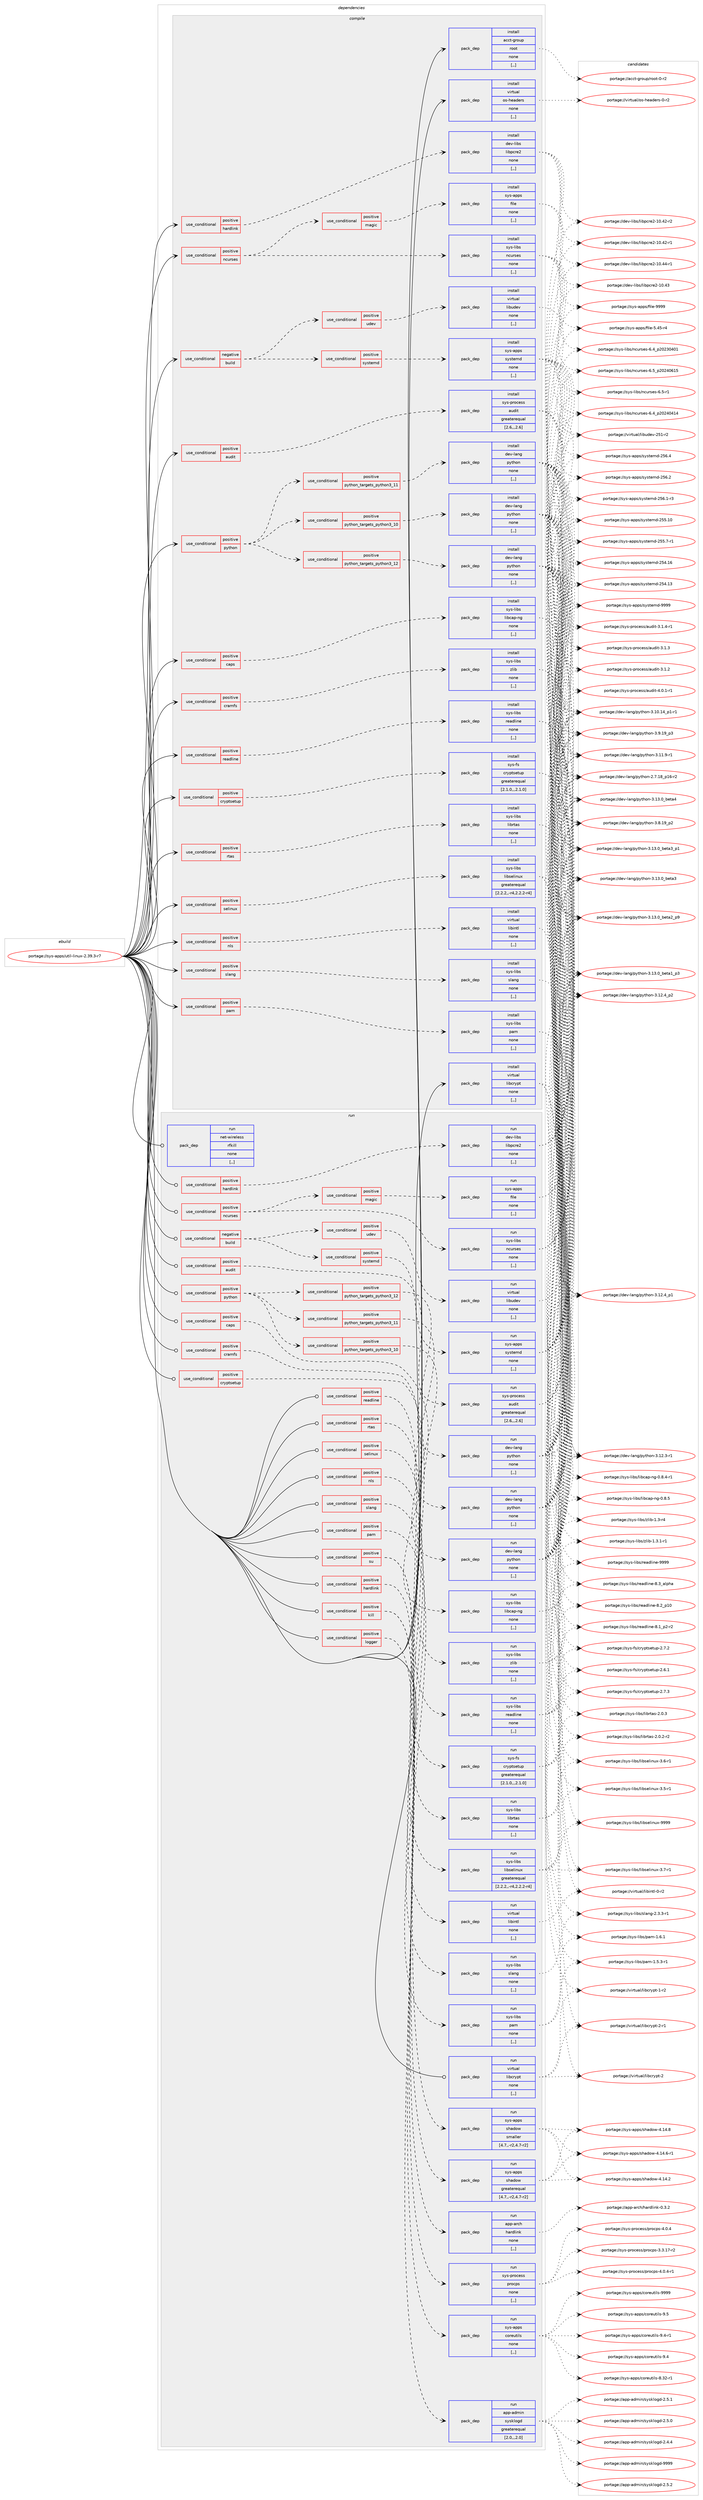 digraph prolog {

# *************
# Graph options
# *************

newrank=true;
concentrate=true;
compound=true;
graph [rankdir=LR,fontname=Helvetica,fontsize=10,ranksep=1.5];#, ranksep=2.5, nodesep=0.2];
edge  [arrowhead=vee];
node  [fontname=Helvetica,fontsize=10];

# **********
# The ebuild
# **********

subgraph cluster_leftcol {
color=gray;
label=<<i>ebuild</i>>;
id [label="portage://sys-apps/util-linux-2.39.3-r7", color=red, width=4, href="../sys-apps/util-linux-2.39.3-r7.svg"];
}

# ****************
# The dependencies
# ****************

subgraph cluster_midcol {
color=gray;
label=<<i>dependencies</i>>;
subgraph cluster_compile {
fillcolor="#eeeeee";
style=filled;
label=<<i>compile</i>>;
subgraph cond112970 {
dependency425982 [label=<<TABLE BORDER="0" CELLBORDER="1" CELLSPACING="0" CELLPADDING="4"><TR><TD ROWSPAN="3" CELLPADDING="10">use_conditional</TD></TR><TR><TD>negative</TD></TR><TR><TD>build</TD></TR></TABLE>>, shape=none, color=red];
subgraph cond112971 {
dependency425983 [label=<<TABLE BORDER="0" CELLBORDER="1" CELLSPACING="0" CELLPADDING="4"><TR><TD ROWSPAN="3" CELLPADDING="10">use_conditional</TD></TR><TR><TD>positive</TD></TR><TR><TD>systemd</TD></TR></TABLE>>, shape=none, color=red];
subgraph pack310084 {
dependency425984 [label=<<TABLE BORDER="0" CELLBORDER="1" CELLSPACING="0" CELLPADDING="4" WIDTH="220"><TR><TD ROWSPAN="6" CELLPADDING="30">pack_dep</TD></TR><TR><TD WIDTH="110">install</TD></TR><TR><TD>sys-apps</TD></TR><TR><TD>systemd</TD></TR><TR><TD>none</TD></TR><TR><TD>[,,]</TD></TR></TABLE>>, shape=none, color=blue];
}
dependency425983:e -> dependency425984:w [weight=20,style="dashed",arrowhead="vee"];
}
dependency425982:e -> dependency425983:w [weight=20,style="dashed",arrowhead="vee"];
subgraph cond112972 {
dependency425985 [label=<<TABLE BORDER="0" CELLBORDER="1" CELLSPACING="0" CELLPADDING="4"><TR><TD ROWSPAN="3" CELLPADDING="10">use_conditional</TD></TR><TR><TD>positive</TD></TR><TR><TD>udev</TD></TR></TABLE>>, shape=none, color=red];
subgraph pack310085 {
dependency425986 [label=<<TABLE BORDER="0" CELLBORDER="1" CELLSPACING="0" CELLPADDING="4" WIDTH="220"><TR><TD ROWSPAN="6" CELLPADDING="30">pack_dep</TD></TR><TR><TD WIDTH="110">install</TD></TR><TR><TD>virtual</TD></TR><TR><TD>libudev</TD></TR><TR><TD>none</TD></TR><TR><TD>[,,]</TD></TR></TABLE>>, shape=none, color=blue];
}
dependency425985:e -> dependency425986:w [weight=20,style="dashed",arrowhead="vee"];
}
dependency425982:e -> dependency425985:w [weight=20,style="dashed",arrowhead="vee"];
}
id:e -> dependency425982:w [weight=20,style="solid",arrowhead="vee"];
subgraph cond112973 {
dependency425987 [label=<<TABLE BORDER="0" CELLBORDER="1" CELLSPACING="0" CELLPADDING="4"><TR><TD ROWSPAN="3" CELLPADDING="10">use_conditional</TD></TR><TR><TD>positive</TD></TR><TR><TD>audit</TD></TR></TABLE>>, shape=none, color=red];
subgraph pack310086 {
dependency425988 [label=<<TABLE BORDER="0" CELLBORDER="1" CELLSPACING="0" CELLPADDING="4" WIDTH="220"><TR><TD ROWSPAN="6" CELLPADDING="30">pack_dep</TD></TR><TR><TD WIDTH="110">install</TD></TR><TR><TD>sys-process</TD></TR><TR><TD>audit</TD></TR><TR><TD>greaterequal</TD></TR><TR><TD>[2.6,,,2.6]</TD></TR></TABLE>>, shape=none, color=blue];
}
dependency425987:e -> dependency425988:w [weight=20,style="dashed",arrowhead="vee"];
}
id:e -> dependency425987:w [weight=20,style="solid",arrowhead="vee"];
subgraph cond112974 {
dependency425989 [label=<<TABLE BORDER="0" CELLBORDER="1" CELLSPACING="0" CELLPADDING="4"><TR><TD ROWSPAN="3" CELLPADDING="10">use_conditional</TD></TR><TR><TD>positive</TD></TR><TR><TD>caps</TD></TR></TABLE>>, shape=none, color=red];
subgraph pack310087 {
dependency425990 [label=<<TABLE BORDER="0" CELLBORDER="1" CELLSPACING="0" CELLPADDING="4" WIDTH="220"><TR><TD ROWSPAN="6" CELLPADDING="30">pack_dep</TD></TR><TR><TD WIDTH="110">install</TD></TR><TR><TD>sys-libs</TD></TR><TR><TD>libcap-ng</TD></TR><TR><TD>none</TD></TR><TR><TD>[,,]</TD></TR></TABLE>>, shape=none, color=blue];
}
dependency425989:e -> dependency425990:w [weight=20,style="dashed",arrowhead="vee"];
}
id:e -> dependency425989:w [weight=20,style="solid",arrowhead="vee"];
subgraph cond112975 {
dependency425991 [label=<<TABLE BORDER="0" CELLBORDER="1" CELLSPACING="0" CELLPADDING="4"><TR><TD ROWSPAN="3" CELLPADDING="10">use_conditional</TD></TR><TR><TD>positive</TD></TR><TR><TD>cramfs</TD></TR></TABLE>>, shape=none, color=red];
subgraph pack310088 {
dependency425992 [label=<<TABLE BORDER="0" CELLBORDER="1" CELLSPACING="0" CELLPADDING="4" WIDTH="220"><TR><TD ROWSPAN="6" CELLPADDING="30">pack_dep</TD></TR><TR><TD WIDTH="110">install</TD></TR><TR><TD>sys-libs</TD></TR><TR><TD>zlib</TD></TR><TR><TD>none</TD></TR><TR><TD>[,,]</TD></TR></TABLE>>, shape=none, color=blue];
}
dependency425991:e -> dependency425992:w [weight=20,style="dashed",arrowhead="vee"];
}
id:e -> dependency425991:w [weight=20,style="solid",arrowhead="vee"];
subgraph cond112976 {
dependency425993 [label=<<TABLE BORDER="0" CELLBORDER="1" CELLSPACING="0" CELLPADDING="4"><TR><TD ROWSPAN="3" CELLPADDING="10">use_conditional</TD></TR><TR><TD>positive</TD></TR><TR><TD>cryptsetup</TD></TR></TABLE>>, shape=none, color=red];
subgraph pack310089 {
dependency425994 [label=<<TABLE BORDER="0" CELLBORDER="1" CELLSPACING="0" CELLPADDING="4" WIDTH="220"><TR><TD ROWSPAN="6" CELLPADDING="30">pack_dep</TD></TR><TR><TD WIDTH="110">install</TD></TR><TR><TD>sys-fs</TD></TR><TR><TD>cryptsetup</TD></TR><TR><TD>greaterequal</TD></TR><TR><TD>[2.1.0,,,2.1.0]</TD></TR></TABLE>>, shape=none, color=blue];
}
dependency425993:e -> dependency425994:w [weight=20,style="dashed",arrowhead="vee"];
}
id:e -> dependency425993:w [weight=20,style="solid",arrowhead="vee"];
subgraph cond112977 {
dependency425995 [label=<<TABLE BORDER="0" CELLBORDER="1" CELLSPACING="0" CELLPADDING="4"><TR><TD ROWSPAN="3" CELLPADDING="10">use_conditional</TD></TR><TR><TD>positive</TD></TR><TR><TD>hardlink</TD></TR></TABLE>>, shape=none, color=red];
subgraph pack310090 {
dependency425996 [label=<<TABLE BORDER="0" CELLBORDER="1" CELLSPACING="0" CELLPADDING="4" WIDTH="220"><TR><TD ROWSPAN="6" CELLPADDING="30">pack_dep</TD></TR><TR><TD WIDTH="110">install</TD></TR><TR><TD>dev-libs</TD></TR><TR><TD>libpcre2</TD></TR><TR><TD>none</TD></TR><TR><TD>[,,]</TD></TR></TABLE>>, shape=none, color=blue];
}
dependency425995:e -> dependency425996:w [weight=20,style="dashed",arrowhead="vee"];
}
id:e -> dependency425995:w [weight=20,style="solid",arrowhead="vee"];
subgraph cond112978 {
dependency425997 [label=<<TABLE BORDER="0" CELLBORDER="1" CELLSPACING="0" CELLPADDING="4"><TR><TD ROWSPAN="3" CELLPADDING="10">use_conditional</TD></TR><TR><TD>positive</TD></TR><TR><TD>ncurses</TD></TR></TABLE>>, shape=none, color=red];
subgraph pack310091 {
dependency425998 [label=<<TABLE BORDER="0" CELLBORDER="1" CELLSPACING="0" CELLPADDING="4" WIDTH="220"><TR><TD ROWSPAN="6" CELLPADDING="30">pack_dep</TD></TR><TR><TD WIDTH="110">install</TD></TR><TR><TD>sys-libs</TD></TR><TR><TD>ncurses</TD></TR><TR><TD>none</TD></TR><TR><TD>[,,]</TD></TR></TABLE>>, shape=none, color=blue];
}
dependency425997:e -> dependency425998:w [weight=20,style="dashed",arrowhead="vee"];
subgraph cond112979 {
dependency425999 [label=<<TABLE BORDER="0" CELLBORDER="1" CELLSPACING="0" CELLPADDING="4"><TR><TD ROWSPAN="3" CELLPADDING="10">use_conditional</TD></TR><TR><TD>positive</TD></TR><TR><TD>magic</TD></TR></TABLE>>, shape=none, color=red];
subgraph pack310092 {
dependency426000 [label=<<TABLE BORDER="0" CELLBORDER="1" CELLSPACING="0" CELLPADDING="4" WIDTH="220"><TR><TD ROWSPAN="6" CELLPADDING="30">pack_dep</TD></TR><TR><TD WIDTH="110">install</TD></TR><TR><TD>sys-apps</TD></TR><TR><TD>file</TD></TR><TR><TD>none</TD></TR><TR><TD>[,,]</TD></TR></TABLE>>, shape=none, color=blue];
}
dependency425999:e -> dependency426000:w [weight=20,style="dashed",arrowhead="vee"];
}
dependency425997:e -> dependency425999:w [weight=20,style="dashed",arrowhead="vee"];
}
id:e -> dependency425997:w [weight=20,style="solid",arrowhead="vee"];
subgraph cond112980 {
dependency426001 [label=<<TABLE BORDER="0" CELLBORDER="1" CELLSPACING="0" CELLPADDING="4"><TR><TD ROWSPAN="3" CELLPADDING="10">use_conditional</TD></TR><TR><TD>positive</TD></TR><TR><TD>nls</TD></TR></TABLE>>, shape=none, color=red];
subgraph pack310093 {
dependency426002 [label=<<TABLE BORDER="0" CELLBORDER="1" CELLSPACING="0" CELLPADDING="4" WIDTH="220"><TR><TD ROWSPAN="6" CELLPADDING="30">pack_dep</TD></TR><TR><TD WIDTH="110">install</TD></TR><TR><TD>virtual</TD></TR><TR><TD>libintl</TD></TR><TR><TD>none</TD></TR><TR><TD>[,,]</TD></TR></TABLE>>, shape=none, color=blue];
}
dependency426001:e -> dependency426002:w [weight=20,style="dashed",arrowhead="vee"];
}
id:e -> dependency426001:w [weight=20,style="solid",arrowhead="vee"];
subgraph cond112981 {
dependency426003 [label=<<TABLE BORDER="0" CELLBORDER="1" CELLSPACING="0" CELLPADDING="4"><TR><TD ROWSPAN="3" CELLPADDING="10">use_conditional</TD></TR><TR><TD>positive</TD></TR><TR><TD>pam</TD></TR></TABLE>>, shape=none, color=red];
subgraph pack310094 {
dependency426004 [label=<<TABLE BORDER="0" CELLBORDER="1" CELLSPACING="0" CELLPADDING="4" WIDTH="220"><TR><TD ROWSPAN="6" CELLPADDING="30">pack_dep</TD></TR><TR><TD WIDTH="110">install</TD></TR><TR><TD>sys-libs</TD></TR><TR><TD>pam</TD></TR><TR><TD>none</TD></TR><TR><TD>[,,]</TD></TR></TABLE>>, shape=none, color=blue];
}
dependency426003:e -> dependency426004:w [weight=20,style="dashed",arrowhead="vee"];
}
id:e -> dependency426003:w [weight=20,style="solid",arrowhead="vee"];
subgraph cond112982 {
dependency426005 [label=<<TABLE BORDER="0" CELLBORDER="1" CELLSPACING="0" CELLPADDING="4"><TR><TD ROWSPAN="3" CELLPADDING="10">use_conditional</TD></TR><TR><TD>positive</TD></TR><TR><TD>python</TD></TR></TABLE>>, shape=none, color=red];
subgraph cond112983 {
dependency426006 [label=<<TABLE BORDER="0" CELLBORDER="1" CELLSPACING="0" CELLPADDING="4"><TR><TD ROWSPAN="3" CELLPADDING="10">use_conditional</TD></TR><TR><TD>positive</TD></TR><TR><TD>python_targets_python3_10</TD></TR></TABLE>>, shape=none, color=red];
subgraph pack310095 {
dependency426007 [label=<<TABLE BORDER="0" CELLBORDER="1" CELLSPACING="0" CELLPADDING="4" WIDTH="220"><TR><TD ROWSPAN="6" CELLPADDING="30">pack_dep</TD></TR><TR><TD WIDTH="110">install</TD></TR><TR><TD>dev-lang</TD></TR><TR><TD>python</TD></TR><TR><TD>none</TD></TR><TR><TD>[,,]</TD></TR></TABLE>>, shape=none, color=blue];
}
dependency426006:e -> dependency426007:w [weight=20,style="dashed",arrowhead="vee"];
}
dependency426005:e -> dependency426006:w [weight=20,style="dashed",arrowhead="vee"];
subgraph cond112984 {
dependency426008 [label=<<TABLE BORDER="0" CELLBORDER="1" CELLSPACING="0" CELLPADDING="4"><TR><TD ROWSPAN="3" CELLPADDING="10">use_conditional</TD></TR><TR><TD>positive</TD></TR><TR><TD>python_targets_python3_11</TD></TR></TABLE>>, shape=none, color=red];
subgraph pack310096 {
dependency426009 [label=<<TABLE BORDER="0" CELLBORDER="1" CELLSPACING="0" CELLPADDING="4" WIDTH="220"><TR><TD ROWSPAN="6" CELLPADDING="30">pack_dep</TD></TR><TR><TD WIDTH="110">install</TD></TR><TR><TD>dev-lang</TD></TR><TR><TD>python</TD></TR><TR><TD>none</TD></TR><TR><TD>[,,]</TD></TR></TABLE>>, shape=none, color=blue];
}
dependency426008:e -> dependency426009:w [weight=20,style="dashed",arrowhead="vee"];
}
dependency426005:e -> dependency426008:w [weight=20,style="dashed",arrowhead="vee"];
subgraph cond112985 {
dependency426010 [label=<<TABLE BORDER="0" CELLBORDER="1" CELLSPACING="0" CELLPADDING="4"><TR><TD ROWSPAN="3" CELLPADDING="10">use_conditional</TD></TR><TR><TD>positive</TD></TR><TR><TD>python_targets_python3_12</TD></TR></TABLE>>, shape=none, color=red];
subgraph pack310097 {
dependency426011 [label=<<TABLE BORDER="0" CELLBORDER="1" CELLSPACING="0" CELLPADDING="4" WIDTH="220"><TR><TD ROWSPAN="6" CELLPADDING="30">pack_dep</TD></TR><TR><TD WIDTH="110">install</TD></TR><TR><TD>dev-lang</TD></TR><TR><TD>python</TD></TR><TR><TD>none</TD></TR><TR><TD>[,,]</TD></TR></TABLE>>, shape=none, color=blue];
}
dependency426010:e -> dependency426011:w [weight=20,style="dashed",arrowhead="vee"];
}
dependency426005:e -> dependency426010:w [weight=20,style="dashed",arrowhead="vee"];
}
id:e -> dependency426005:w [weight=20,style="solid",arrowhead="vee"];
subgraph cond112986 {
dependency426012 [label=<<TABLE BORDER="0" CELLBORDER="1" CELLSPACING="0" CELLPADDING="4"><TR><TD ROWSPAN="3" CELLPADDING="10">use_conditional</TD></TR><TR><TD>positive</TD></TR><TR><TD>readline</TD></TR></TABLE>>, shape=none, color=red];
subgraph pack310098 {
dependency426013 [label=<<TABLE BORDER="0" CELLBORDER="1" CELLSPACING="0" CELLPADDING="4" WIDTH="220"><TR><TD ROWSPAN="6" CELLPADDING="30">pack_dep</TD></TR><TR><TD WIDTH="110">install</TD></TR><TR><TD>sys-libs</TD></TR><TR><TD>readline</TD></TR><TR><TD>none</TD></TR><TR><TD>[,,]</TD></TR></TABLE>>, shape=none, color=blue];
}
dependency426012:e -> dependency426013:w [weight=20,style="dashed",arrowhead="vee"];
}
id:e -> dependency426012:w [weight=20,style="solid",arrowhead="vee"];
subgraph cond112987 {
dependency426014 [label=<<TABLE BORDER="0" CELLBORDER="1" CELLSPACING="0" CELLPADDING="4"><TR><TD ROWSPAN="3" CELLPADDING="10">use_conditional</TD></TR><TR><TD>positive</TD></TR><TR><TD>rtas</TD></TR></TABLE>>, shape=none, color=red];
subgraph pack310099 {
dependency426015 [label=<<TABLE BORDER="0" CELLBORDER="1" CELLSPACING="0" CELLPADDING="4" WIDTH="220"><TR><TD ROWSPAN="6" CELLPADDING="30">pack_dep</TD></TR><TR><TD WIDTH="110">install</TD></TR><TR><TD>sys-libs</TD></TR><TR><TD>librtas</TD></TR><TR><TD>none</TD></TR><TR><TD>[,,]</TD></TR></TABLE>>, shape=none, color=blue];
}
dependency426014:e -> dependency426015:w [weight=20,style="dashed",arrowhead="vee"];
}
id:e -> dependency426014:w [weight=20,style="solid",arrowhead="vee"];
subgraph cond112988 {
dependency426016 [label=<<TABLE BORDER="0" CELLBORDER="1" CELLSPACING="0" CELLPADDING="4"><TR><TD ROWSPAN="3" CELLPADDING="10">use_conditional</TD></TR><TR><TD>positive</TD></TR><TR><TD>selinux</TD></TR></TABLE>>, shape=none, color=red];
subgraph pack310100 {
dependency426017 [label=<<TABLE BORDER="0" CELLBORDER="1" CELLSPACING="0" CELLPADDING="4" WIDTH="220"><TR><TD ROWSPAN="6" CELLPADDING="30">pack_dep</TD></TR><TR><TD WIDTH="110">install</TD></TR><TR><TD>sys-libs</TD></TR><TR><TD>libselinux</TD></TR><TR><TD>greaterequal</TD></TR><TR><TD>[2.2.2,,-r4,2.2.2-r4]</TD></TR></TABLE>>, shape=none, color=blue];
}
dependency426016:e -> dependency426017:w [weight=20,style="dashed",arrowhead="vee"];
}
id:e -> dependency426016:w [weight=20,style="solid",arrowhead="vee"];
subgraph cond112989 {
dependency426018 [label=<<TABLE BORDER="0" CELLBORDER="1" CELLSPACING="0" CELLPADDING="4"><TR><TD ROWSPAN="3" CELLPADDING="10">use_conditional</TD></TR><TR><TD>positive</TD></TR><TR><TD>slang</TD></TR></TABLE>>, shape=none, color=red];
subgraph pack310101 {
dependency426019 [label=<<TABLE BORDER="0" CELLBORDER="1" CELLSPACING="0" CELLPADDING="4" WIDTH="220"><TR><TD ROWSPAN="6" CELLPADDING="30">pack_dep</TD></TR><TR><TD WIDTH="110">install</TD></TR><TR><TD>sys-libs</TD></TR><TR><TD>slang</TD></TR><TR><TD>none</TD></TR><TR><TD>[,,]</TD></TR></TABLE>>, shape=none, color=blue];
}
dependency426018:e -> dependency426019:w [weight=20,style="dashed",arrowhead="vee"];
}
id:e -> dependency426018:w [weight=20,style="solid",arrowhead="vee"];
subgraph pack310102 {
dependency426020 [label=<<TABLE BORDER="0" CELLBORDER="1" CELLSPACING="0" CELLPADDING="4" WIDTH="220"><TR><TD ROWSPAN="6" CELLPADDING="30">pack_dep</TD></TR><TR><TD WIDTH="110">install</TD></TR><TR><TD>acct-group</TD></TR><TR><TD>root</TD></TR><TR><TD>none</TD></TR><TR><TD>[,,]</TD></TR></TABLE>>, shape=none, color=blue];
}
id:e -> dependency426020:w [weight=20,style="solid",arrowhead="vee"];
subgraph pack310103 {
dependency426021 [label=<<TABLE BORDER="0" CELLBORDER="1" CELLSPACING="0" CELLPADDING="4" WIDTH="220"><TR><TD ROWSPAN="6" CELLPADDING="30">pack_dep</TD></TR><TR><TD WIDTH="110">install</TD></TR><TR><TD>virtual</TD></TR><TR><TD>libcrypt</TD></TR><TR><TD>none</TD></TR><TR><TD>[,,]</TD></TR></TABLE>>, shape=none, color=blue];
}
id:e -> dependency426021:w [weight=20,style="solid",arrowhead="vee"];
subgraph pack310104 {
dependency426022 [label=<<TABLE BORDER="0" CELLBORDER="1" CELLSPACING="0" CELLPADDING="4" WIDTH="220"><TR><TD ROWSPAN="6" CELLPADDING="30">pack_dep</TD></TR><TR><TD WIDTH="110">install</TD></TR><TR><TD>virtual</TD></TR><TR><TD>os-headers</TD></TR><TR><TD>none</TD></TR><TR><TD>[,,]</TD></TR></TABLE>>, shape=none, color=blue];
}
id:e -> dependency426022:w [weight=20,style="solid",arrowhead="vee"];
}
subgraph cluster_compileandrun {
fillcolor="#eeeeee";
style=filled;
label=<<i>compile and run</i>>;
}
subgraph cluster_run {
fillcolor="#eeeeee";
style=filled;
label=<<i>run</i>>;
subgraph cond112990 {
dependency426023 [label=<<TABLE BORDER="0" CELLBORDER="1" CELLSPACING="0" CELLPADDING="4"><TR><TD ROWSPAN="3" CELLPADDING="10">use_conditional</TD></TR><TR><TD>negative</TD></TR><TR><TD>build</TD></TR></TABLE>>, shape=none, color=red];
subgraph cond112991 {
dependency426024 [label=<<TABLE BORDER="0" CELLBORDER="1" CELLSPACING="0" CELLPADDING="4"><TR><TD ROWSPAN="3" CELLPADDING="10">use_conditional</TD></TR><TR><TD>positive</TD></TR><TR><TD>systemd</TD></TR></TABLE>>, shape=none, color=red];
subgraph pack310105 {
dependency426025 [label=<<TABLE BORDER="0" CELLBORDER="1" CELLSPACING="0" CELLPADDING="4" WIDTH="220"><TR><TD ROWSPAN="6" CELLPADDING="30">pack_dep</TD></TR><TR><TD WIDTH="110">run</TD></TR><TR><TD>sys-apps</TD></TR><TR><TD>systemd</TD></TR><TR><TD>none</TD></TR><TR><TD>[,,]</TD></TR></TABLE>>, shape=none, color=blue];
}
dependency426024:e -> dependency426025:w [weight=20,style="dashed",arrowhead="vee"];
}
dependency426023:e -> dependency426024:w [weight=20,style="dashed",arrowhead="vee"];
subgraph cond112992 {
dependency426026 [label=<<TABLE BORDER="0" CELLBORDER="1" CELLSPACING="0" CELLPADDING="4"><TR><TD ROWSPAN="3" CELLPADDING="10">use_conditional</TD></TR><TR><TD>positive</TD></TR><TR><TD>udev</TD></TR></TABLE>>, shape=none, color=red];
subgraph pack310106 {
dependency426027 [label=<<TABLE BORDER="0" CELLBORDER="1" CELLSPACING="0" CELLPADDING="4" WIDTH="220"><TR><TD ROWSPAN="6" CELLPADDING="30">pack_dep</TD></TR><TR><TD WIDTH="110">run</TD></TR><TR><TD>virtual</TD></TR><TR><TD>libudev</TD></TR><TR><TD>none</TD></TR><TR><TD>[,,]</TD></TR></TABLE>>, shape=none, color=blue];
}
dependency426026:e -> dependency426027:w [weight=20,style="dashed",arrowhead="vee"];
}
dependency426023:e -> dependency426026:w [weight=20,style="dashed",arrowhead="vee"];
}
id:e -> dependency426023:w [weight=20,style="solid",arrowhead="odot"];
subgraph cond112993 {
dependency426028 [label=<<TABLE BORDER="0" CELLBORDER="1" CELLSPACING="0" CELLPADDING="4"><TR><TD ROWSPAN="3" CELLPADDING="10">use_conditional</TD></TR><TR><TD>positive</TD></TR><TR><TD>audit</TD></TR></TABLE>>, shape=none, color=red];
subgraph pack310107 {
dependency426029 [label=<<TABLE BORDER="0" CELLBORDER="1" CELLSPACING="0" CELLPADDING="4" WIDTH="220"><TR><TD ROWSPAN="6" CELLPADDING="30">pack_dep</TD></TR><TR><TD WIDTH="110">run</TD></TR><TR><TD>sys-process</TD></TR><TR><TD>audit</TD></TR><TR><TD>greaterequal</TD></TR><TR><TD>[2.6,,,2.6]</TD></TR></TABLE>>, shape=none, color=blue];
}
dependency426028:e -> dependency426029:w [weight=20,style="dashed",arrowhead="vee"];
}
id:e -> dependency426028:w [weight=20,style="solid",arrowhead="odot"];
subgraph cond112994 {
dependency426030 [label=<<TABLE BORDER="0" CELLBORDER="1" CELLSPACING="0" CELLPADDING="4"><TR><TD ROWSPAN="3" CELLPADDING="10">use_conditional</TD></TR><TR><TD>positive</TD></TR><TR><TD>caps</TD></TR></TABLE>>, shape=none, color=red];
subgraph pack310108 {
dependency426031 [label=<<TABLE BORDER="0" CELLBORDER="1" CELLSPACING="0" CELLPADDING="4" WIDTH="220"><TR><TD ROWSPAN="6" CELLPADDING="30">pack_dep</TD></TR><TR><TD WIDTH="110">run</TD></TR><TR><TD>sys-libs</TD></TR><TR><TD>libcap-ng</TD></TR><TR><TD>none</TD></TR><TR><TD>[,,]</TD></TR></TABLE>>, shape=none, color=blue];
}
dependency426030:e -> dependency426031:w [weight=20,style="dashed",arrowhead="vee"];
}
id:e -> dependency426030:w [weight=20,style="solid",arrowhead="odot"];
subgraph cond112995 {
dependency426032 [label=<<TABLE BORDER="0" CELLBORDER="1" CELLSPACING="0" CELLPADDING="4"><TR><TD ROWSPAN="3" CELLPADDING="10">use_conditional</TD></TR><TR><TD>positive</TD></TR><TR><TD>cramfs</TD></TR></TABLE>>, shape=none, color=red];
subgraph pack310109 {
dependency426033 [label=<<TABLE BORDER="0" CELLBORDER="1" CELLSPACING="0" CELLPADDING="4" WIDTH="220"><TR><TD ROWSPAN="6" CELLPADDING="30">pack_dep</TD></TR><TR><TD WIDTH="110">run</TD></TR><TR><TD>sys-libs</TD></TR><TR><TD>zlib</TD></TR><TR><TD>none</TD></TR><TR><TD>[,,]</TD></TR></TABLE>>, shape=none, color=blue];
}
dependency426032:e -> dependency426033:w [weight=20,style="dashed",arrowhead="vee"];
}
id:e -> dependency426032:w [weight=20,style="solid",arrowhead="odot"];
subgraph cond112996 {
dependency426034 [label=<<TABLE BORDER="0" CELLBORDER="1" CELLSPACING="0" CELLPADDING="4"><TR><TD ROWSPAN="3" CELLPADDING="10">use_conditional</TD></TR><TR><TD>positive</TD></TR><TR><TD>cryptsetup</TD></TR></TABLE>>, shape=none, color=red];
subgraph pack310110 {
dependency426035 [label=<<TABLE BORDER="0" CELLBORDER="1" CELLSPACING="0" CELLPADDING="4" WIDTH="220"><TR><TD ROWSPAN="6" CELLPADDING="30">pack_dep</TD></TR><TR><TD WIDTH="110">run</TD></TR><TR><TD>sys-fs</TD></TR><TR><TD>cryptsetup</TD></TR><TR><TD>greaterequal</TD></TR><TR><TD>[2.1.0,,,2.1.0]</TD></TR></TABLE>>, shape=none, color=blue];
}
dependency426034:e -> dependency426035:w [weight=20,style="dashed",arrowhead="vee"];
}
id:e -> dependency426034:w [weight=20,style="solid",arrowhead="odot"];
subgraph cond112997 {
dependency426036 [label=<<TABLE BORDER="0" CELLBORDER="1" CELLSPACING="0" CELLPADDING="4"><TR><TD ROWSPAN="3" CELLPADDING="10">use_conditional</TD></TR><TR><TD>positive</TD></TR><TR><TD>hardlink</TD></TR></TABLE>>, shape=none, color=red];
subgraph pack310111 {
dependency426037 [label=<<TABLE BORDER="0" CELLBORDER="1" CELLSPACING="0" CELLPADDING="4" WIDTH="220"><TR><TD ROWSPAN="6" CELLPADDING="30">pack_dep</TD></TR><TR><TD WIDTH="110">run</TD></TR><TR><TD>dev-libs</TD></TR><TR><TD>libpcre2</TD></TR><TR><TD>none</TD></TR><TR><TD>[,,]</TD></TR></TABLE>>, shape=none, color=blue];
}
dependency426036:e -> dependency426037:w [weight=20,style="dashed",arrowhead="vee"];
}
id:e -> dependency426036:w [weight=20,style="solid",arrowhead="odot"];
subgraph cond112998 {
dependency426038 [label=<<TABLE BORDER="0" CELLBORDER="1" CELLSPACING="0" CELLPADDING="4"><TR><TD ROWSPAN="3" CELLPADDING="10">use_conditional</TD></TR><TR><TD>positive</TD></TR><TR><TD>hardlink</TD></TR></TABLE>>, shape=none, color=red];
subgraph pack310112 {
dependency426039 [label=<<TABLE BORDER="0" CELLBORDER="1" CELLSPACING="0" CELLPADDING="4" WIDTH="220"><TR><TD ROWSPAN="6" CELLPADDING="30">pack_dep</TD></TR><TR><TD WIDTH="110">run</TD></TR><TR><TD>app-arch</TD></TR><TR><TD>hardlink</TD></TR><TR><TD>none</TD></TR><TR><TD>[,,]</TD></TR></TABLE>>, shape=none, color=blue];
}
dependency426038:e -> dependency426039:w [weight=20,style="dashed",arrowhead="vee"];
}
id:e -> dependency426038:w [weight=20,style="solid",arrowhead="odot"];
subgraph cond112999 {
dependency426040 [label=<<TABLE BORDER="0" CELLBORDER="1" CELLSPACING="0" CELLPADDING="4"><TR><TD ROWSPAN="3" CELLPADDING="10">use_conditional</TD></TR><TR><TD>positive</TD></TR><TR><TD>kill</TD></TR></TABLE>>, shape=none, color=red];
subgraph pack310113 {
dependency426041 [label=<<TABLE BORDER="0" CELLBORDER="1" CELLSPACING="0" CELLPADDING="4" WIDTH="220"><TR><TD ROWSPAN="6" CELLPADDING="30">pack_dep</TD></TR><TR><TD WIDTH="110">run</TD></TR><TR><TD>sys-apps</TD></TR><TR><TD>coreutils</TD></TR><TR><TD>none</TD></TR><TR><TD>[,,]</TD></TR></TABLE>>, shape=none, color=blue];
}
dependency426040:e -> dependency426041:w [weight=20,style="dashed",arrowhead="vee"];
subgraph pack310114 {
dependency426042 [label=<<TABLE BORDER="0" CELLBORDER="1" CELLSPACING="0" CELLPADDING="4" WIDTH="220"><TR><TD ROWSPAN="6" CELLPADDING="30">pack_dep</TD></TR><TR><TD WIDTH="110">run</TD></TR><TR><TD>sys-process</TD></TR><TR><TD>procps</TD></TR><TR><TD>none</TD></TR><TR><TD>[,,]</TD></TR></TABLE>>, shape=none, color=blue];
}
dependency426040:e -> dependency426042:w [weight=20,style="dashed",arrowhead="vee"];
}
id:e -> dependency426040:w [weight=20,style="solid",arrowhead="odot"];
subgraph cond113000 {
dependency426043 [label=<<TABLE BORDER="0" CELLBORDER="1" CELLSPACING="0" CELLPADDING="4"><TR><TD ROWSPAN="3" CELLPADDING="10">use_conditional</TD></TR><TR><TD>positive</TD></TR><TR><TD>logger</TD></TR></TABLE>>, shape=none, color=red];
subgraph pack310115 {
dependency426044 [label=<<TABLE BORDER="0" CELLBORDER="1" CELLSPACING="0" CELLPADDING="4" WIDTH="220"><TR><TD ROWSPAN="6" CELLPADDING="30">pack_dep</TD></TR><TR><TD WIDTH="110">run</TD></TR><TR><TD>app-admin</TD></TR><TR><TD>sysklogd</TD></TR><TR><TD>greaterequal</TD></TR><TR><TD>[2.0,,,2.0]</TD></TR></TABLE>>, shape=none, color=blue];
}
dependency426043:e -> dependency426044:w [weight=20,style="dashed",arrowhead="vee"];
}
id:e -> dependency426043:w [weight=20,style="solid",arrowhead="odot"];
subgraph cond113001 {
dependency426045 [label=<<TABLE BORDER="0" CELLBORDER="1" CELLSPACING="0" CELLPADDING="4"><TR><TD ROWSPAN="3" CELLPADDING="10">use_conditional</TD></TR><TR><TD>positive</TD></TR><TR><TD>ncurses</TD></TR></TABLE>>, shape=none, color=red];
subgraph pack310116 {
dependency426046 [label=<<TABLE BORDER="0" CELLBORDER="1" CELLSPACING="0" CELLPADDING="4" WIDTH="220"><TR><TD ROWSPAN="6" CELLPADDING="30">pack_dep</TD></TR><TR><TD WIDTH="110">run</TD></TR><TR><TD>sys-libs</TD></TR><TR><TD>ncurses</TD></TR><TR><TD>none</TD></TR><TR><TD>[,,]</TD></TR></TABLE>>, shape=none, color=blue];
}
dependency426045:e -> dependency426046:w [weight=20,style="dashed",arrowhead="vee"];
subgraph cond113002 {
dependency426047 [label=<<TABLE BORDER="0" CELLBORDER="1" CELLSPACING="0" CELLPADDING="4"><TR><TD ROWSPAN="3" CELLPADDING="10">use_conditional</TD></TR><TR><TD>positive</TD></TR><TR><TD>magic</TD></TR></TABLE>>, shape=none, color=red];
subgraph pack310117 {
dependency426048 [label=<<TABLE BORDER="0" CELLBORDER="1" CELLSPACING="0" CELLPADDING="4" WIDTH="220"><TR><TD ROWSPAN="6" CELLPADDING="30">pack_dep</TD></TR><TR><TD WIDTH="110">run</TD></TR><TR><TD>sys-apps</TD></TR><TR><TD>file</TD></TR><TR><TD>none</TD></TR><TR><TD>[,,]</TD></TR></TABLE>>, shape=none, color=blue];
}
dependency426047:e -> dependency426048:w [weight=20,style="dashed",arrowhead="vee"];
}
dependency426045:e -> dependency426047:w [weight=20,style="dashed",arrowhead="vee"];
}
id:e -> dependency426045:w [weight=20,style="solid",arrowhead="odot"];
subgraph cond113003 {
dependency426049 [label=<<TABLE BORDER="0" CELLBORDER="1" CELLSPACING="0" CELLPADDING="4"><TR><TD ROWSPAN="3" CELLPADDING="10">use_conditional</TD></TR><TR><TD>positive</TD></TR><TR><TD>nls</TD></TR></TABLE>>, shape=none, color=red];
subgraph pack310118 {
dependency426050 [label=<<TABLE BORDER="0" CELLBORDER="1" CELLSPACING="0" CELLPADDING="4" WIDTH="220"><TR><TD ROWSPAN="6" CELLPADDING="30">pack_dep</TD></TR><TR><TD WIDTH="110">run</TD></TR><TR><TD>virtual</TD></TR><TR><TD>libintl</TD></TR><TR><TD>none</TD></TR><TR><TD>[,,]</TD></TR></TABLE>>, shape=none, color=blue];
}
dependency426049:e -> dependency426050:w [weight=20,style="dashed",arrowhead="vee"];
}
id:e -> dependency426049:w [weight=20,style="solid",arrowhead="odot"];
subgraph cond113004 {
dependency426051 [label=<<TABLE BORDER="0" CELLBORDER="1" CELLSPACING="0" CELLPADDING="4"><TR><TD ROWSPAN="3" CELLPADDING="10">use_conditional</TD></TR><TR><TD>positive</TD></TR><TR><TD>pam</TD></TR></TABLE>>, shape=none, color=red];
subgraph pack310119 {
dependency426052 [label=<<TABLE BORDER="0" CELLBORDER="1" CELLSPACING="0" CELLPADDING="4" WIDTH="220"><TR><TD ROWSPAN="6" CELLPADDING="30">pack_dep</TD></TR><TR><TD WIDTH="110">run</TD></TR><TR><TD>sys-libs</TD></TR><TR><TD>pam</TD></TR><TR><TD>none</TD></TR><TR><TD>[,,]</TD></TR></TABLE>>, shape=none, color=blue];
}
dependency426051:e -> dependency426052:w [weight=20,style="dashed",arrowhead="vee"];
}
id:e -> dependency426051:w [weight=20,style="solid",arrowhead="odot"];
subgraph cond113005 {
dependency426053 [label=<<TABLE BORDER="0" CELLBORDER="1" CELLSPACING="0" CELLPADDING="4"><TR><TD ROWSPAN="3" CELLPADDING="10">use_conditional</TD></TR><TR><TD>positive</TD></TR><TR><TD>python</TD></TR></TABLE>>, shape=none, color=red];
subgraph cond113006 {
dependency426054 [label=<<TABLE BORDER="0" CELLBORDER="1" CELLSPACING="0" CELLPADDING="4"><TR><TD ROWSPAN="3" CELLPADDING="10">use_conditional</TD></TR><TR><TD>positive</TD></TR><TR><TD>python_targets_python3_10</TD></TR></TABLE>>, shape=none, color=red];
subgraph pack310120 {
dependency426055 [label=<<TABLE BORDER="0" CELLBORDER="1" CELLSPACING="0" CELLPADDING="4" WIDTH="220"><TR><TD ROWSPAN="6" CELLPADDING="30">pack_dep</TD></TR><TR><TD WIDTH="110">run</TD></TR><TR><TD>dev-lang</TD></TR><TR><TD>python</TD></TR><TR><TD>none</TD></TR><TR><TD>[,,]</TD></TR></TABLE>>, shape=none, color=blue];
}
dependency426054:e -> dependency426055:w [weight=20,style="dashed",arrowhead="vee"];
}
dependency426053:e -> dependency426054:w [weight=20,style="dashed",arrowhead="vee"];
subgraph cond113007 {
dependency426056 [label=<<TABLE BORDER="0" CELLBORDER="1" CELLSPACING="0" CELLPADDING="4"><TR><TD ROWSPAN="3" CELLPADDING="10">use_conditional</TD></TR><TR><TD>positive</TD></TR><TR><TD>python_targets_python3_11</TD></TR></TABLE>>, shape=none, color=red];
subgraph pack310121 {
dependency426057 [label=<<TABLE BORDER="0" CELLBORDER="1" CELLSPACING="0" CELLPADDING="4" WIDTH="220"><TR><TD ROWSPAN="6" CELLPADDING="30">pack_dep</TD></TR><TR><TD WIDTH="110">run</TD></TR><TR><TD>dev-lang</TD></TR><TR><TD>python</TD></TR><TR><TD>none</TD></TR><TR><TD>[,,]</TD></TR></TABLE>>, shape=none, color=blue];
}
dependency426056:e -> dependency426057:w [weight=20,style="dashed",arrowhead="vee"];
}
dependency426053:e -> dependency426056:w [weight=20,style="dashed",arrowhead="vee"];
subgraph cond113008 {
dependency426058 [label=<<TABLE BORDER="0" CELLBORDER="1" CELLSPACING="0" CELLPADDING="4"><TR><TD ROWSPAN="3" CELLPADDING="10">use_conditional</TD></TR><TR><TD>positive</TD></TR><TR><TD>python_targets_python3_12</TD></TR></TABLE>>, shape=none, color=red];
subgraph pack310122 {
dependency426059 [label=<<TABLE BORDER="0" CELLBORDER="1" CELLSPACING="0" CELLPADDING="4" WIDTH="220"><TR><TD ROWSPAN="6" CELLPADDING="30">pack_dep</TD></TR><TR><TD WIDTH="110">run</TD></TR><TR><TD>dev-lang</TD></TR><TR><TD>python</TD></TR><TR><TD>none</TD></TR><TR><TD>[,,]</TD></TR></TABLE>>, shape=none, color=blue];
}
dependency426058:e -> dependency426059:w [weight=20,style="dashed",arrowhead="vee"];
}
dependency426053:e -> dependency426058:w [weight=20,style="dashed",arrowhead="vee"];
}
id:e -> dependency426053:w [weight=20,style="solid",arrowhead="odot"];
subgraph cond113009 {
dependency426060 [label=<<TABLE BORDER="0" CELLBORDER="1" CELLSPACING="0" CELLPADDING="4"><TR><TD ROWSPAN="3" CELLPADDING="10">use_conditional</TD></TR><TR><TD>positive</TD></TR><TR><TD>readline</TD></TR></TABLE>>, shape=none, color=red];
subgraph pack310123 {
dependency426061 [label=<<TABLE BORDER="0" CELLBORDER="1" CELLSPACING="0" CELLPADDING="4" WIDTH="220"><TR><TD ROWSPAN="6" CELLPADDING="30">pack_dep</TD></TR><TR><TD WIDTH="110">run</TD></TR><TR><TD>sys-libs</TD></TR><TR><TD>readline</TD></TR><TR><TD>none</TD></TR><TR><TD>[,,]</TD></TR></TABLE>>, shape=none, color=blue];
}
dependency426060:e -> dependency426061:w [weight=20,style="dashed",arrowhead="vee"];
}
id:e -> dependency426060:w [weight=20,style="solid",arrowhead="odot"];
subgraph cond113010 {
dependency426062 [label=<<TABLE BORDER="0" CELLBORDER="1" CELLSPACING="0" CELLPADDING="4"><TR><TD ROWSPAN="3" CELLPADDING="10">use_conditional</TD></TR><TR><TD>positive</TD></TR><TR><TD>rtas</TD></TR></TABLE>>, shape=none, color=red];
subgraph pack310124 {
dependency426063 [label=<<TABLE BORDER="0" CELLBORDER="1" CELLSPACING="0" CELLPADDING="4" WIDTH="220"><TR><TD ROWSPAN="6" CELLPADDING="30">pack_dep</TD></TR><TR><TD WIDTH="110">run</TD></TR><TR><TD>sys-libs</TD></TR><TR><TD>librtas</TD></TR><TR><TD>none</TD></TR><TR><TD>[,,]</TD></TR></TABLE>>, shape=none, color=blue];
}
dependency426062:e -> dependency426063:w [weight=20,style="dashed",arrowhead="vee"];
}
id:e -> dependency426062:w [weight=20,style="solid",arrowhead="odot"];
subgraph cond113011 {
dependency426064 [label=<<TABLE BORDER="0" CELLBORDER="1" CELLSPACING="0" CELLPADDING="4"><TR><TD ROWSPAN="3" CELLPADDING="10">use_conditional</TD></TR><TR><TD>positive</TD></TR><TR><TD>selinux</TD></TR></TABLE>>, shape=none, color=red];
subgraph pack310125 {
dependency426065 [label=<<TABLE BORDER="0" CELLBORDER="1" CELLSPACING="0" CELLPADDING="4" WIDTH="220"><TR><TD ROWSPAN="6" CELLPADDING="30">pack_dep</TD></TR><TR><TD WIDTH="110">run</TD></TR><TR><TD>sys-libs</TD></TR><TR><TD>libselinux</TD></TR><TR><TD>greaterequal</TD></TR><TR><TD>[2.2.2,,-r4,2.2.2-r4]</TD></TR></TABLE>>, shape=none, color=blue];
}
dependency426064:e -> dependency426065:w [weight=20,style="dashed",arrowhead="vee"];
}
id:e -> dependency426064:w [weight=20,style="solid",arrowhead="odot"];
subgraph cond113012 {
dependency426066 [label=<<TABLE BORDER="0" CELLBORDER="1" CELLSPACING="0" CELLPADDING="4"><TR><TD ROWSPAN="3" CELLPADDING="10">use_conditional</TD></TR><TR><TD>positive</TD></TR><TR><TD>slang</TD></TR></TABLE>>, shape=none, color=red];
subgraph pack310126 {
dependency426067 [label=<<TABLE BORDER="0" CELLBORDER="1" CELLSPACING="0" CELLPADDING="4" WIDTH="220"><TR><TD ROWSPAN="6" CELLPADDING="30">pack_dep</TD></TR><TR><TD WIDTH="110">run</TD></TR><TR><TD>sys-libs</TD></TR><TR><TD>slang</TD></TR><TR><TD>none</TD></TR><TR><TD>[,,]</TD></TR></TABLE>>, shape=none, color=blue];
}
dependency426066:e -> dependency426067:w [weight=20,style="dashed",arrowhead="vee"];
}
id:e -> dependency426066:w [weight=20,style="solid",arrowhead="odot"];
subgraph cond113013 {
dependency426068 [label=<<TABLE BORDER="0" CELLBORDER="1" CELLSPACING="0" CELLPADDING="4"><TR><TD ROWSPAN="3" CELLPADDING="10">use_conditional</TD></TR><TR><TD>positive</TD></TR><TR><TD>su</TD></TR></TABLE>>, shape=none, color=red];
subgraph pack310127 {
dependency426069 [label=<<TABLE BORDER="0" CELLBORDER="1" CELLSPACING="0" CELLPADDING="4" WIDTH="220"><TR><TD ROWSPAN="6" CELLPADDING="30">pack_dep</TD></TR><TR><TD WIDTH="110">run</TD></TR><TR><TD>sys-apps</TD></TR><TR><TD>shadow</TD></TR><TR><TD>smaller</TD></TR><TR><TD>[4.7,,-r2,4.7-r2]</TD></TR></TABLE>>, shape=none, color=blue];
}
dependency426068:e -> dependency426069:w [weight=20,style="dashed",arrowhead="vee"];
subgraph pack310128 {
dependency426070 [label=<<TABLE BORDER="0" CELLBORDER="1" CELLSPACING="0" CELLPADDING="4" WIDTH="220"><TR><TD ROWSPAN="6" CELLPADDING="30">pack_dep</TD></TR><TR><TD WIDTH="110">run</TD></TR><TR><TD>sys-apps</TD></TR><TR><TD>shadow</TD></TR><TR><TD>greaterequal</TD></TR><TR><TD>[4.7,,-r2,4.7-r2]</TD></TR></TABLE>>, shape=none, color=blue];
}
dependency426068:e -> dependency426070:w [weight=20,style="dashed",arrowhead="vee"];
}
id:e -> dependency426068:w [weight=20,style="solid",arrowhead="odot"];
subgraph pack310129 {
dependency426071 [label=<<TABLE BORDER="0" CELLBORDER="1" CELLSPACING="0" CELLPADDING="4" WIDTH="220"><TR><TD ROWSPAN="6" CELLPADDING="30">pack_dep</TD></TR><TR><TD WIDTH="110">run</TD></TR><TR><TD>virtual</TD></TR><TR><TD>libcrypt</TD></TR><TR><TD>none</TD></TR><TR><TD>[,,]</TD></TR></TABLE>>, shape=none, color=blue];
}
id:e -> dependency426071:w [weight=20,style="solid",arrowhead="odot"];
subgraph pack310130 {
dependency426072 [label=<<TABLE BORDER="0" CELLBORDER="1" CELLSPACING="0" CELLPADDING="4" WIDTH="220"><TR><TD ROWSPAN="6" CELLPADDING="30">pack_dep</TD></TR><TR><TD WIDTH="110">run</TD></TR><TR><TD>net-wireless</TD></TR><TR><TD>rfkill</TD></TR><TR><TD>none</TD></TR><TR><TD>[,,]</TD></TR></TABLE>>, shape=none, color=blue];
}
id:e -> dependency426072:w [weight=20,style="solid",arrowhead="odot"];
}
}

# **************
# The candidates
# **************

subgraph cluster_choices {
rank=same;
color=gray;
label=<<i>candidates</i>>;

subgraph choice310084 {
color=black;
nodesep=1;
choice1151211154597112112115471151211151161011091004557575757 [label="portage://sys-apps/systemd-9999", color=red, width=4,href="../sys-apps/systemd-9999.svg"];
choice115121115459711211211547115121115116101109100455053544652 [label="portage://sys-apps/systemd-256.4", color=red, width=4,href="../sys-apps/systemd-256.4.svg"];
choice115121115459711211211547115121115116101109100455053544650 [label="portage://sys-apps/systemd-256.2", color=red, width=4,href="../sys-apps/systemd-256.2.svg"];
choice1151211154597112112115471151211151161011091004550535446494511451 [label="portage://sys-apps/systemd-256.1-r3", color=red, width=4,href="../sys-apps/systemd-256.1-r3.svg"];
choice11512111545971121121154711512111511610110910045505353464948 [label="portage://sys-apps/systemd-255.10", color=red, width=4,href="../sys-apps/systemd-255.10.svg"];
choice1151211154597112112115471151211151161011091004550535346554511449 [label="portage://sys-apps/systemd-255.7-r1", color=red, width=4,href="../sys-apps/systemd-255.7-r1.svg"];
choice11512111545971121121154711512111511610110910045505352464954 [label="portage://sys-apps/systemd-254.16", color=red, width=4,href="../sys-apps/systemd-254.16.svg"];
choice11512111545971121121154711512111511610110910045505352464951 [label="portage://sys-apps/systemd-254.13", color=red, width=4,href="../sys-apps/systemd-254.13.svg"];
dependency425984:e -> choice1151211154597112112115471151211151161011091004557575757:w [style=dotted,weight="100"];
dependency425984:e -> choice115121115459711211211547115121115116101109100455053544652:w [style=dotted,weight="100"];
dependency425984:e -> choice115121115459711211211547115121115116101109100455053544650:w [style=dotted,weight="100"];
dependency425984:e -> choice1151211154597112112115471151211151161011091004550535446494511451:w [style=dotted,weight="100"];
dependency425984:e -> choice11512111545971121121154711512111511610110910045505353464948:w [style=dotted,weight="100"];
dependency425984:e -> choice1151211154597112112115471151211151161011091004550535346554511449:w [style=dotted,weight="100"];
dependency425984:e -> choice11512111545971121121154711512111511610110910045505352464954:w [style=dotted,weight="100"];
dependency425984:e -> choice11512111545971121121154711512111511610110910045505352464951:w [style=dotted,weight="100"];
}
subgraph choice310085 {
color=black;
nodesep=1;
choice118105114116117971084710810598117100101118455053494511450 [label="portage://virtual/libudev-251-r2", color=red, width=4,href="../virtual/libudev-251-r2.svg"];
dependency425986:e -> choice118105114116117971084710810598117100101118455053494511450:w [style=dotted,weight="100"];
}
subgraph choice310086 {
color=black;
nodesep=1;
choice115121115451121141119910111511547971171001051164552464846494511449 [label="portage://sys-process/audit-4.0.1-r1", color=red, width=4,href="../sys-process/audit-4.0.1-r1.svg"];
choice115121115451121141119910111511547971171001051164551464946524511449 [label="portage://sys-process/audit-3.1.4-r1", color=red, width=4,href="../sys-process/audit-3.1.4-r1.svg"];
choice11512111545112114111991011151154797117100105116455146494651 [label="portage://sys-process/audit-3.1.3", color=red, width=4,href="../sys-process/audit-3.1.3.svg"];
choice11512111545112114111991011151154797117100105116455146494650 [label="portage://sys-process/audit-3.1.2", color=red, width=4,href="../sys-process/audit-3.1.2.svg"];
dependency425988:e -> choice115121115451121141119910111511547971171001051164552464846494511449:w [style=dotted,weight="100"];
dependency425988:e -> choice115121115451121141119910111511547971171001051164551464946524511449:w [style=dotted,weight="100"];
dependency425988:e -> choice11512111545112114111991011151154797117100105116455146494651:w [style=dotted,weight="100"];
dependency425988:e -> choice11512111545112114111991011151154797117100105116455146494650:w [style=dotted,weight="100"];
}
subgraph choice310087 {
color=black;
nodesep=1;
choice11512111545108105981154710810598999711245110103454846564653 [label="portage://sys-libs/libcap-ng-0.8.5", color=red, width=4,href="../sys-libs/libcap-ng-0.8.5.svg"];
choice115121115451081059811547108105989997112451101034548465646524511449 [label="portage://sys-libs/libcap-ng-0.8.4-r1", color=red, width=4,href="../sys-libs/libcap-ng-0.8.4-r1.svg"];
dependency425990:e -> choice11512111545108105981154710810598999711245110103454846564653:w [style=dotted,weight="100"];
dependency425990:e -> choice115121115451081059811547108105989997112451101034548465646524511449:w [style=dotted,weight="100"];
}
subgraph choice310088 {
color=black;
nodesep=1;
choice115121115451081059811547122108105984549465146494511449 [label="portage://sys-libs/zlib-1.3.1-r1", color=red, width=4,href="../sys-libs/zlib-1.3.1-r1.svg"];
choice11512111545108105981154712210810598454946514511452 [label="portage://sys-libs/zlib-1.3-r4", color=red, width=4,href="../sys-libs/zlib-1.3-r4.svg"];
dependency425992:e -> choice115121115451081059811547122108105984549465146494511449:w [style=dotted,weight="100"];
dependency425992:e -> choice11512111545108105981154712210810598454946514511452:w [style=dotted,weight="100"];
}
subgraph choice310089 {
color=black;
nodesep=1;
choice115121115451021154799114121112116115101116117112455046554651 [label="portage://sys-fs/cryptsetup-2.7.3", color=red, width=4,href="../sys-fs/cryptsetup-2.7.3.svg"];
choice115121115451021154799114121112116115101116117112455046554650 [label="portage://sys-fs/cryptsetup-2.7.2", color=red, width=4,href="../sys-fs/cryptsetup-2.7.2.svg"];
choice115121115451021154799114121112116115101116117112455046544649 [label="portage://sys-fs/cryptsetup-2.6.1", color=red, width=4,href="../sys-fs/cryptsetup-2.6.1.svg"];
dependency425994:e -> choice115121115451021154799114121112116115101116117112455046554651:w [style=dotted,weight="100"];
dependency425994:e -> choice115121115451021154799114121112116115101116117112455046554650:w [style=dotted,weight="100"];
dependency425994:e -> choice115121115451021154799114121112116115101116117112455046544649:w [style=dotted,weight="100"];
}
subgraph choice310090 {
color=black;
nodesep=1;
choice1001011184510810598115471081059811299114101504549484652524511449 [label="portage://dev-libs/libpcre2-10.44-r1", color=red, width=4,href="../dev-libs/libpcre2-10.44-r1.svg"];
choice100101118451081059811547108105981129911410150454948465251 [label="portage://dev-libs/libpcre2-10.43", color=red, width=4,href="../dev-libs/libpcre2-10.43.svg"];
choice1001011184510810598115471081059811299114101504549484652504511450 [label="portage://dev-libs/libpcre2-10.42-r2", color=red, width=4,href="../dev-libs/libpcre2-10.42-r2.svg"];
choice1001011184510810598115471081059811299114101504549484652504511449 [label="portage://dev-libs/libpcre2-10.42-r1", color=red, width=4,href="../dev-libs/libpcre2-10.42-r1.svg"];
dependency425996:e -> choice1001011184510810598115471081059811299114101504549484652524511449:w [style=dotted,weight="100"];
dependency425996:e -> choice100101118451081059811547108105981129911410150454948465251:w [style=dotted,weight="100"];
dependency425996:e -> choice1001011184510810598115471081059811299114101504549484652504511450:w [style=dotted,weight="100"];
dependency425996:e -> choice1001011184510810598115471081059811299114101504549484652504511449:w [style=dotted,weight="100"];
}
subgraph choice310091 {
color=black;
nodesep=1;
choice1151211154510810598115471109911711411510111545544653951125048505248544953 [label="portage://sys-libs/ncurses-6.5_p20240615", color=red, width=4,href="../sys-libs/ncurses-6.5_p20240615.svg"];
choice11512111545108105981154711099117114115101115455446534511449 [label="portage://sys-libs/ncurses-6.5-r1", color=red, width=4,href="../sys-libs/ncurses-6.5-r1.svg"];
choice1151211154510810598115471109911711411510111545544652951125048505248524952 [label="portage://sys-libs/ncurses-6.4_p20240414", color=red, width=4,href="../sys-libs/ncurses-6.4_p20240414.svg"];
choice1151211154510810598115471109911711411510111545544652951125048505148524849 [label="portage://sys-libs/ncurses-6.4_p20230401", color=red, width=4,href="../sys-libs/ncurses-6.4_p20230401.svg"];
dependency425998:e -> choice1151211154510810598115471109911711411510111545544653951125048505248544953:w [style=dotted,weight="100"];
dependency425998:e -> choice11512111545108105981154711099117114115101115455446534511449:w [style=dotted,weight="100"];
dependency425998:e -> choice1151211154510810598115471109911711411510111545544652951125048505248524952:w [style=dotted,weight="100"];
dependency425998:e -> choice1151211154510810598115471109911711411510111545544652951125048505148524849:w [style=dotted,weight="100"];
}
subgraph choice310092 {
color=black;
nodesep=1;
choice1151211154597112112115471021051081014557575757 [label="portage://sys-apps/file-9999", color=red, width=4,href="../sys-apps/file-9999.svg"];
choice11512111545971121121154710210510810145534652534511452 [label="portage://sys-apps/file-5.45-r4", color=red, width=4,href="../sys-apps/file-5.45-r4.svg"];
dependency426000:e -> choice1151211154597112112115471021051081014557575757:w [style=dotted,weight="100"];
dependency426000:e -> choice11512111545971121121154710210510810145534652534511452:w [style=dotted,weight="100"];
}
subgraph choice310093 {
color=black;
nodesep=1;
choice11810511411611797108471081059810511011610845484511450 [label="portage://virtual/libintl-0-r2", color=red, width=4,href="../virtual/libintl-0-r2.svg"];
dependency426002:e -> choice11810511411611797108471081059810511011610845484511450:w [style=dotted,weight="100"];
}
subgraph choice310094 {
color=black;
nodesep=1;
choice11512111545108105981154711297109454946544649 [label="portage://sys-libs/pam-1.6.1", color=red, width=4,href="../sys-libs/pam-1.6.1.svg"];
choice115121115451081059811547112971094549465346514511449 [label="portage://sys-libs/pam-1.5.3-r1", color=red, width=4,href="../sys-libs/pam-1.5.3-r1.svg"];
dependency426004:e -> choice11512111545108105981154711297109454946544649:w [style=dotted,weight="100"];
dependency426004:e -> choice115121115451081059811547112971094549465346514511449:w [style=dotted,weight="100"];
}
subgraph choice310095 {
color=black;
nodesep=1;
choice1001011184510897110103471121211161041111104551464951464895981011169752 [label="portage://dev-lang/python-3.13.0_beta4", color=red, width=4,href="../dev-lang/python-3.13.0_beta4.svg"];
choice10010111845108971101034711212111610411111045514649514648959810111697519511249 [label="portage://dev-lang/python-3.13.0_beta3_p1", color=red, width=4,href="../dev-lang/python-3.13.0_beta3_p1.svg"];
choice1001011184510897110103471121211161041111104551464951464895981011169751 [label="portage://dev-lang/python-3.13.0_beta3", color=red, width=4,href="../dev-lang/python-3.13.0_beta3.svg"];
choice10010111845108971101034711212111610411111045514649514648959810111697509511257 [label="portage://dev-lang/python-3.13.0_beta2_p9", color=red, width=4,href="../dev-lang/python-3.13.0_beta2_p9.svg"];
choice10010111845108971101034711212111610411111045514649514648959810111697499511251 [label="portage://dev-lang/python-3.13.0_beta1_p3", color=red, width=4,href="../dev-lang/python-3.13.0_beta1_p3.svg"];
choice100101118451089711010347112121116104111110455146495046529511250 [label="portage://dev-lang/python-3.12.4_p2", color=red, width=4,href="../dev-lang/python-3.12.4_p2.svg"];
choice100101118451089711010347112121116104111110455146495046529511249 [label="portage://dev-lang/python-3.12.4_p1", color=red, width=4,href="../dev-lang/python-3.12.4_p1.svg"];
choice100101118451089711010347112121116104111110455146495046514511449 [label="portage://dev-lang/python-3.12.3-r1", color=red, width=4,href="../dev-lang/python-3.12.3-r1.svg"];
choice100101118451089711010347112121116104111110455146494946574511449 [label="portage://dev-lang/python-3.11.9-r1", color=red, width=4,href="../dev-lang/python-3.11.9-r1.svg"];
choice100101118451089711010347112121116104111110455146494846495295112494511449 [label="portage://dev-lang/python-3.10.14_p1-r1", color=red, width=4,href="../dev-lang/python-3.10.14_p1-r1.svg"];
choice100101118451089711010347112121116104111110455146574649579511251 [label="portage://dev-lang/python-3.9.19_p3", color=red, width=4,href="../dev-lang/python-3.9.19_p3.svg"];
choice100101118451089711010347112121116104111110455146564649579511250 [label="portage://dev-lang/python-3.8.19_p2", color=red, width=4,href="../dev-lang/python-3.8.19_p2.svg"];
choice100101118451089711010347112121116104111110455046554649569511249544511450 [label="portage://dev-lang/python-2.7.18_p16-r2", color=red, width=4,href="../dev-lang/python-2.7.18_p16-r2.svg"];
dependency426007:e -> choice1001011184510897110103471121211161041111104551464951464895981011169752:w [style=dotted,weight="100"];
dependency426007:e -> choice10010111845108971101034711212111610411111045514649514648959810111697519511249:w [style=dotted,weight="100"];
dependency426007:e -> choice1001011184510897110103471121211161041111104551464951464895981011169751:w [style=dotted,weight="100"];
dependency426007:e -> choice10010111845108971101034711212111610411111045514649514648959810111697509511257:w [style=dotted,weight="100"];
dependency426007:e -> choice10010111845108971101034711212111610411111045514649514648959810111697499511251:w [style=dotted,weight="100"];
dependency426007:e -> choice100101118451089711010347112121116104111110455146495046529511250:w [style=dotted,weight="100"];
dependency426007:e -> choice100101118451089711010347112121116104111110455146495046529511249:w [style=dotted,weight="100"];
dependency426007:e -> choice100101118451089711010347112121116104111110455146495046514511449:w [style=dotted,weight="100"];
dependency426007:e -> choice100101118451089711010347112121116104111110455146494946574511449:w [style=dotted,weight="100"];
dependency426007:e -> choice100101118451089711010347112121116104111110455146494846495295112494511449:w [style=dotted,weight="100"];
dependency426007:e -> choice100101118451089711010347112121116104111110455146574649579511251:w [style=dotted,weight="100"];
dependency426007:e -> choice100101118451089711010347112121116104111110455146564649579511250:w [style=dotted,weight="100"];
dependency426007:e -> choice100101118451089711010347112121116104111110455046554649569511249544511450:w [style=dotted,weight="100"];
}
subgraph choice310096 {
color=black;
nodesep=1;
choice1001011184510897110103471121211161041111104551464951464895981011169752 [label="portage://dev-lang/python-3.13.0_beta4", color=red, width=4,href="../dev-lang/python-3.13.0_beta4.svg"];
choice10010111845108971101034711212111610411111045514649514648959810111697519511249 [label="portage://dev-lang/python-3.13.0_beta3_p1", color=red, width=4,href="../dev-lang/python-3.13.0_beta3_p1.svg"];
choice1001011184510897110103471121211161041111104551464951464895981011169751 [label="portage://dev-lang/python-3.13.0_beta3", color=red, width=4,href="../dev-lang/python-3.13.0_beta3.svg"];
choice10010111845108971101034711212111610411111045514649514648959810111697509511257 [label="portage://dev-lang/python-3.13.0_beta2_p9", color=red, width=4,href="../dev-lang/python-3.13.0_beta2_p9.svg"];
choice10010111845108971101034711212111610411111045514649514648959810111697499511251 [label="portage://dev-lang/python-3.13.0_beta1_p3", color=red, width=4,href="../dev-lang/python-3.13.0_beta1_p3.svg"];
choice100101118451089711010347112121116104111110455146495046529511250 [label="portage://dev-lang/python-3.12.4_p2", color=red, width=4,href="../dev-lang/python-3.12.4_p2.svg"];
choice100101118451089711010347112121116104111110455146495046529511249 [label="portage://dev-lang/python-3.12.4_p1", color=red, width=4,href="../dev-lang/python-3.12.4_p1.svg"];
choice100101118451089711010347112121116104111110455146495046514511449 [label="portage://dev-lang/python-3.12.3-r1", color=red, width=4,href="../dev-lang/python-3.12.3-r1.svg"];
choice100101118451089711010347112121116104111110455146494946574511449 [label="portage://dev-lang/python-3.11.9-r1", color=red, width=4,href="../dev-lang/python-3.11.9-r1.svg"];
choice100101118451089711010347112121116104111110455146494846495295112494511449 [label="portage://dev-lang/python-3.10.14_p1-r1", color=red, width=4,href="../dev-lang/python-3.10.14_p1-r1.svg"];
choice100101118451089711010347112121116104111110455146574649579511251 [label="portage://dev-lang/python-3.9.19_p3", color=red, width=4,href="../dev-lang/python-3.9.19_p3.svg"];
choice100101118451089711010347112121116104111110455146564649579511250 [label="portage://dev-lang/python-3.8.19_p2", color=red, width=4,href="../dev-lang/python-3.8.19_p2.svg"];
choice100101118451089711010347112121116104111110455046554649569511249544511450 [label="portage://dev-lang/python-2.7.18_p16-r2", color=red, width=4,href="../dev-lang/python-2.7.18_p16-r2.svg"];
dependency426009:e -> choice1001011184510897110103471121211161041111104551464951464895981011169752:w [style=dotted,weight="100"];
dependency426009:e -> choice10010111845108971101034711212111610411111045514649514648959810111697519511249:w [style=dotted,weight="100"];
dependency426009:e -> choice1001011184510897110103471121211161041111104551464951464895981011169751:w [style=dotted,weight="100"];
dependency426009:e -> choice10010111845108971101034711212111610411111045514649514648959810111697509511257:w [style=dotted,weight="100"];
dependency426009:e -> choice10010111845108971101034711212111610411111045514649514648959810111697499511251:w [style=dotted,weight="100"];
dependency426009:e -> choice100101118451089711010347112121116104111110455146495046529511250:w [style=dotted,weight="100"];
dependency426009:e -> choice100101118451089711010347112121116104111110455146495046529511249:w [style=dotted,weight="100"];
dependency426009:e -> choice100101118451089711010347112121116104111110455146495046514511449:w [style=dotted,weight="100"];
dependency426009:e -> choice100101118451089711010347112121116104111110455146494946574511449:w [style=dotted,weight="100"];
dependency426009:e -> choice100101118451089711010347112121116104111110455146494846495295112494511449:w [style=dotted,weight="100"];
dependency426009:e -> choice100101118451089711010347112121116104111110455146574649579511251:w [style=dotted,weight="100"];
dependency426009:e -> choice100101118451089711010347112121116104111110455146564649579511250:w [style=dotted,weight="100"];
dependency426009:e -> choice100101118451089711010347112121116104111110455046554649569511249544511450:w [style=dotted,weight="100"];
}
subgraph choice310097 {
color=black;
nodesep=1;
choice1001011184510897110103471121211161041111104551464951464895981011169752 [label="portage://dev-lang/python-3.13.0_beta4", color=red, width=4,href="../dev-lang/python-3.13.0_beta4.svg"];
choice10010111845108971101034711212111610411111045514649514648959810111697519511249 [label="portage://dev-lang/python-3.13.0_beta3_p1", color=red, width=4,href="../dev-lang/python-3.13.0_beta3_p1.svg"];
choice1001011184510897110103471121211161041111104551464951464895981011169751 [label="portage://dev-lang/python-3.13.0_beta3", color=red, width=4,href="../dev-lang/python-3.13.0_beta3.svg"];
choice10010111845108971101034711212111610411111045514649514648959810111697509511257 [label="portage://dev-lang/python-3.13.0_beta2_p9", color=red, width=4,href="../dev-lang/python-3.13.0_beta2_p9.svg"];
choice10010111845108971101034711212111610411111045514649514648959810111697499511251 [label="portage://dev-lang/python-3.13.0_beta1_p3", color=red, width=4,href="../dev-lang/python-3.13.0_beta1_p3.svg"];
choice100101118451089711010347112121116104111110455146495046529511250 [label="portage://dev-lang/python-3.12.4_p2", color=red, width=4,href="../dev-lang/python-3.12.4_p2.svg"];
choice100101118451089711010347112121116104111110455146495046529511249 [label="portage://dev-lang/python-3.12.4_p1", color=red, width=4,href="../dev-lang/python-3.12.4_p1.svg"];
choice100101118451089711010347112121116104111110455146495046514511449 [label="portage://dev-lang/python-3.12.3-r1", color=red, width=4,href="../dev-lang/python-3.12.3-r1.svg"];
choice100101118451089711010347112121116104111110455146494946574511449 [label="portage://dev-lang/python-3.11.9-r1", color=red, width=4,href="../dev-lang/python-3.11.9-r1.svg"];
choice100101118451089711010347112121116104111110455146494846495295112494511449 [label="portage://dev-lang/python-3.10.14_p1-r1", color=red, width=4,href="../dev-lang/python-3.10.14_p1-r1.svg"];
choice100101118451089711010347112121116104111110455146574649579511251 [label="portage://dev-lang/python-3.9.19_p3", color=red, width=4,href="../dev-lang/python-3.9.19_p3.svg"];
choice100101118451089711010347112121116104111110455146564649579511250 [label="portage://dev-lang/python-3.8.19_p2", color=red, width=4,href="../dev-lang/python-3.8.19_p2.svg"];
choice100101118451089711010347112121116104111110455046554649569511249544511450 [label="portage://dev-lang/python-2.7.18_p16-r2", color=red, width=4,href="../dev-lang/python-2.7.18_p16-r2.svg"];
dependency426011:e -> choice1001011184510897110103471121211161041111104551464951464895981011169752:w [style=dotted,weight="100"];
dependency426011:e -> choice10010111845108971101034711212111610411111045514649514648959810111697519511249:w [style=dotted,weight="100"];
dependency426011:e -> choice1001011184510897110103471121211161041111104551464951464895981011169751:w [style=dotted,weight="100"];
dependency426011:e -> choice10010111845108971101034711212111610411111045514649514648959810111697509511257:w [style=dotted,weight="100"];
dependency426011:e -> choice10010111845108971101034711212111610411111045514649514648959810111697499511251:w [style=dotted,weight="100"];
dependency426011:e -> choice100101118451089711010347112121116104111110455146495046529511250:w [style=dotted,weight="100"];
dependency426011:e -> choice100101118451089711010347112121116104111110455146495046529511249:w [style=dotted,weight="100"];
dependency426011:e -> choice100101118451089711010347112121116104111110455146495046514511449:w [style=dotted,weight="100"];
dependency426011:e -> choice100101118451089711010347112121116104111110455146494946574511449:w [style=dotted,weight="100"];
dependency426011:e -> choice100101118451089711010347112121116104111110455146494846495295112494511449:w [style=dotted,weight="100"];
dependency426011:e -> choice100101118451089711010347112121116104111110455146574649579511251:w [style=dotted,weight="100"];
dependency426011:e -> choice100101118451089711010347112121116104111110455146564649579511250:w [style=dotted,weight="100"];
dependency426011:e -> choice100101118451089711010347112121116104111110455046554649569511249544511450:w [style=dotted,weight="100"];
}
subgraph choice310098 {
color=black;
nodesep=1;
choice115121115451081059811547114101971001081051101014557575757 [label="portage://sys-libs/readline-9999", color=red, width=4,href="../sys-libs/readline-9999.svg"];
choice1151211154510810598115471141019710010810511010145564651959710811210497 [label="portage://sys-libs/readline-8.3_alpha", color=red, width=4,href="../sys-libs/readline-8.3_alpha.svg"];
choice1151211154510810598115471141019710010810511010145564650951124948 [label="portage://sys-libs/readline-8.2_p10", color=red, width=4,href="../sys-libs/readline-8.2_p10.svg"];
choice115121115451081059811547114101971001081051101014556464995112504511450 [label="portage://sys-libs/readline-8.1_p2-r2", color=red, width=4,href="../sys-libs/readline-8.1_p2-r2.svg"];
dependency426013:e -> choice115121115451081059811547114101971001081051101014557575757:w [style=dotted,weight="100"];
dependency426013:e -> choice1151211154510810598115471141019710010810511010145564651959710811210497:w [style=dotted,weight="100"];
dependency426013:e -> choice1151211154510810598115471141019710010810511010145564650951124948:w [style=dotted,weight="100"];
dependency426013:e -> choice115121115451081059811547114101971001081051101014556464995112504511450:w [style=dotted,weight="100"];
}
subgraph choice310099 {
color=black;
nodesep=1;
choice1151211154510810598115471081059811411697115455046484651 [label="portage://sys-libs/librtas-2.0.3", color=red, width=4,href="../sys-libs/librtas-2.0.3.svg"];
choice11512111545108105981154710810598114116971154550464846504511450 [label="portage://sys-libs/librtas-2.0.2-r2", color=red, width=4,href="../sys-libs/librtas-2.0.2-r2.svg"];
dependency426015:e -> choice1151211154510810598115471081059811411697115455046484651:w [style=dotted,weight="100"];
dependency426015:e -> choice11512111545108105981154710810598114116971154550464846504511450:w [style=dotted,weight="100"];
}
subgraph choice310100 {
color=black;
nodesep=1;
choice115121115451081059811547108105981151011081051101171204557575757 [label="portage://sys-libs/libselinux-9999", color=red, width=4,href="../sys-libs/libselinux-9999.svg"];
choice11512111545108105981154710810598115101108105110117120455146554511449 [label="portage://sys-libs/libselinux-3.7-r1", color=red, width=4,href="../sys-libs/libselinux-3.7-r1.svg"];
choice11512111545108105981154710810598115101108105110117120455146544511449 [label="portage://sys-libs/libselinux-3.6-r1", color=red, width=4,href="../sys-libs/libselinux-3.6-r1.svg"];
choice11512111545108105981154710810598115101108105110117120455146534511449 [label="portage://sys-libs/libselinux-3.5-r1", color=red, width=4,href="../sys-libs/libselinux-3.5-r1.svg"];
dependency426017:e -> choice115121115451081059811547108105981151011081051101171204557575757:w [style=dotted,weight="100"];
dependency426017:e -> choice11512111545108105981154710810598115101108105110117120455146554511449:w [style=dotted,weight="100"];
dependency426017:e -> choice11512111545108105981154710810598115101108105110117120455146544511449:w [style=dotted,weight="100"];
dependency426017:e -> choice11512111545108105981154710810598115101108105110117120455146534511449:w [style=dotted,weight="100"];
}
subgraph choice310101 {
color=black;
nodesep=1;
choice115121115451081059811547115108971101034550465146514511449 [label="portage://sys-libs/slang-2.3.3-r1", color=red, width=4,href="../sys-libs/slang-2.3.3-r1.svg"];
dependency426019:e -> choice115121115451081059811547115108971101034550465146514511449:w [style=dotted,weight="100"];
}
subgraph choice310102 {
color=black;
nodesep=1;
choice979999116451031141111171124711411111111645484511450 [label="portage://acct-group/root-0-r2", color=red, width=4,href="../acct-group/root-0-r2.svg"];
dependency426020:e -> choice979999116451031141111171124711411111111645484511450:w [style=dotted,weight="100"];
}
subgraph choice310103 {
color=black;
nodesep=1;
choice1181051141161179710847108105989911412111211645504511449 [label="portage://virtual/libcrypt-2-r1", color=red, width=4,href="../virtual/libcrypt-2-r1.svg"];
choice118105114116117971084710810598991141211121164550 [label="portage://virtual/libcrypt-2", color=red, width=4,href="../virtual/libcrypt-2.svg"];
choice1181051141161179710847108105989911412111211645494511450 [label="portage://virtual/libcrypt-1-r2", color=red, width=4,href="../virtual/libcrypt-1-r2.svg"];
dependency426021:e -> choice1181051141161179710847108105989911412111211645504511449:w [style=dotted,weight="100"];
dependency426021:e -> choice118105114116117971084710810598991141211121164550:w [style=dotted,weight="100"];
dependency426021:e -> choice1181051141161179710847108105989911412111211645494511450:w [style=dotted,weight="100"];
}
subgraph choice310104 {
color=black;
nodesep=1;
choice1181051141161179710847111115451041019710010111411545484511450 [label="portage://virtual/os-headers-0-r2", color=red, width=4,href="../virtual/os-headers-0-r2.svg"];
dependency426022:e -> choice1181051141161179710847111115451041019710010111411545484511450:w [style=dotted,weight="100"];
}
subgraph choice310105 {
color=black;
nodesep=1;
choice1151211154597112112115471151211151161011091004557575757 [label="portage://sys-apps/systemd-9999", color=red, width=4,href="../sys-apps/systemd-9999.svg"];
choice115121115459711211211547115121115116101109100455053544652 [label="portage://sys-apps/systemd-256.4", color=red, width=4,href="../sys-apps/systemd-256.4.svg"];
choice115121115459711211211547115121115116101109100455053544650 [label="portage://sys-apps/systemd-256.2", color=red, width=4,href="../sys-apps/systemd-256.2.svg"];
choice1151211154597112112115471151211151161011091004550535446494511451 [label="portage://sys-apps/systemd-256.1-r3", color=red, width=4,href="../sys-apps/systemd-256.1-r3.svg"];
choice11512111545971121121154711512111511610110910045505353464948 [label="portage://sys-apps/systemd-255.10", color=red, width=4,href="../sys-apps/systemd-255.10.svg"];
choice1151211154597112112115471151211151161011091004550535346554511449 [label="portage://sys-apps/systemd-255.7-r1", color=red, width=4,href="../sys-apps/systemd-255.7-r1.svg"];
choice11512111545971121121154711512111511610110910045505352464954 [label="portage://sys-apps/systemd-254.16", color=red, width=4,href="../sys-apps/systemd-254.16.svg"];
choice11512111545971121121154711512111511610110910045505352464951 [label="portage://sys-apps/systemd-254.13", color=red, width=4,href="../sys-apps/systemd-254.13.svg"];
dependency426025:e -> choice1151211154597112112115471151211151161011091004557575757:w [style=dotted,weight="100"];
dependency426025:e -> choice115121115459711211211547115121115116101109100455053544652:w [style=dotted,weight="100"];
dependency426025:e -> choice115121115459711211211547115121115116101109100455053544650:w [style=dotted,weight="100"];
dependency426025:e -> choice1151211154597112112115471151211151161011091004550535446494511451:w [style=dotted,weight="100"];
dependency426025:e -> choice11512111545971121121154711512111511610110910045505353464948:w [style=dotted,weight="100"];
dependency426025:e -> choice1151211154597112112115471151211151161011091004550535346554511449:w [style=dotted,weight="100"];
dependency426025:e -> choice11512111545971121121154711512111511610110910045505352464954:w [style=dotted,weight="100"];
dependency426025:e -> choice11512111545971121121154711512111511610110910045505352464951:w [style=dotted,weight="100"];
}
subgraph choice310106 {
color=black;
nodesep=1;
choice118105114116117971084710810598117100101118455053494511450 [label="portage://virtual/libudev-251-r2", color=red, width=4,href="../virtual/libudev-251-r2.svg"];
dependency426027:e -> choice118105114116117971084710810598117100101118455053494511450:w [style=dotted,weight="100"];
}
subgraph choice310107 {
color=black;
nodesep=1;
choice115121115451121141119910111511547971171001051164552464846494511449 [label="portage://sys-process/audit-4.0.1-r1", color=red, width=4,href="../sys-process/audit-4.0.1-r1.svg"];
choice115121115451121141119910111511547971171001051164551464946524511449 [label="portage://sys-process/audit-3.1.4-r1", color=red, width=4,href="../sys-process/audit-3.1.4-r1.svg"];
choice11512111545112114111991011151154797117100105116455146494651 [label="portage://sys-process/audit-3.1.3", color=red, width=4,href="../sys-process/audit-3.1.3.svg"];
choice11512111545112114111991011151154797117100105116455146494650 [label="portage://sys-process/audit-3.1.2", color=red, width=4,href="../sys-process/audit-3.1.2.svg"];
dependency426029:e -> choice115121115451121141119910111511547971171001051164552464846494511449:w [style=dotted,weight="100"];
dependency426029:e -> choice115121115451121141119910111511547971171001051164551464946524511449:w [style=dotted,weight="100"];
dependency426029:e -> choice11512111545112114111991011151154797117100105116455146494651:w [style=dotted,weight="100"];
dependency426029:e -> choice11512111545112114111991011151154797117100105116455146494650:w [style=dotted,weight="100"];
}
subgraph choice310108 {
color=black;
nodesep=1;
choice11512111545108105981154710810598999711245110103454846564653 [label="portage://sys-libs/libcap-ng-0.8.5", color=red, width=4,href="../sys-libs/libcap-ng-0.8.5.svg"];
choice115121115451081059811547108105989997112451101034548465646524511449 [label="portage://sys-libs/libcap-ng-0.8.4-r1", color=red, width=4,href="../sys-libs/libcap-ng-0.8.4-r1.svg"];
dependency426031:e -> choice11512111545108105981154710810598999711245110103454846564653:w [style=dotted,weight="100"];
dependency426031:e -> choice115121115451081059811547108105989997112451101034548465646524511449:w [style=dotted,weight="100"];
}
subgraph choice310109 {
color=black;
nodesep=1;
choice115121115451081059811547122108105984549465146494511449 [label="portage://sys-libs/zlib-1.3.1-r1", color=red, width=4,href="../sys-libs/zlib-1.3.1-r1.svg"];
choice11512111545108105981154712210810598454946514511452 [label="portage://sys-libs/zlib-1.3-r4", color=red, width=4,href="../sys-libs/zlib-1.3-r4.svg"];
dependency426033:e -> choice115121115451081059811547122108105984549465146494511449:w [style=dotted,weight="100"];
dependency426033:e -> choice11512111545108105981154712210810598454946514511452:w [style=dotted,weight="100"];
}
subgraph choice310110 {
color=black;
nodesep=1;
choice115121115451021154799114121112116115101116117112455046554651 [label="portage://sys-fs/cryptsetup-2.7.3", color=red, width=4,href="../sys-fs/cryptsetup-2.7.3.svg"];
choice115121115451021154799114121112116115101116117112455046554650 [label="portage://sys-fs/cryptsetup-2.7.2", color=red, width=4,href="../sys-fs/cryptsetup-2.7.2.svg"];
choice115121115451021154799114121112116115101116117112455046544649 [label="portage://sys-fs/cryptsetup-2.6.1", color=red, width=4,href="../sys-fs/cryptsetup-2.6.1.svg"];
dependency426035:e -> choice115121115451021154799114121112116115101116117112455046554651:w [style=dotted,weight="100"];
dependency426035:e -> choice115121115451021154799114121112116115101116117112455046554650:w [style=dotted,weight="100"];
dependency426035:e -> choice115121115451021154799114121112116115101116117112455046544649:w [style=dotted,weight="100"];
}
subgraph choice310111 {
color=black;
nodesep=1;
choice1001011184510810598115471081059811299114101504549484652524511449 [label="portage://dev-libs/libpcre2-10.44-r1", color=red, width=4,href="../dev-libs/libpcre2-10.44-r1.svg"];
choice100101118451081059811547108105981129911410150454948465251 [label="portage://dev-libs/libpcre2-10.43", color=red, width=4,href="../dev-libs/libpcre2-10.43.svg"];
choice1001011184510810598115471081059811299114101504549484652504511450 [label="portage://dev-libs/libpcre2-10.42-r2", color=red, width=4,href="../dev-libs/libpcre2-10.42-r2.svg"];
choice1001011184510810598115471081059811299114101504549484652504511449 [label="portage://dev-libs/libpcre2-10.42-r1", color=red, width=4,href="../dev-libs/libpcre2-10.42-r1.svg"];
dependency426037:e -> choice1001011184510810598115471081059811299114101504549484652524511449:w [style=dotted,weight="100"];
dependency426037:e -> choice100101118451081059811547108105981129911410150454948465251:w [style=dotted,weight="100"];
dependency426037:e -> choice1001011184510810598115471081059811299114101504549484652504511450:w [style=dotted,weight="100"];
dependency426037:e -> choice1001011184510810598115471081059811299114101504549484652504511449:w [style=dotted,weight="100"];
}
subgraph choice310112 {
color=black;
nodesep=1;
choice971121124597114991044710497114100108105110107454846514650 [label="portage://app-arch/hardlink-0.3.2", color=red, width=4,href="../app-arch/hardlink-0.3.2.svg"];
dependency426039:e -> choice971121124597114991044710497114100108105110107454846514650:w [style=dotted,weight="100"];
}
subgraph choice310113 {
color=black;
nodesep=1;
choice115121115459711211211547991111141011171161051081154557575757 [label="portage://sys-apps/coreutils-9999", color=red, width=4,href="../sys-apps/coreutils-9999.svg"];
choice1151211154597112112115479911111410111711610510811545574653 [label="portage://sys-apps/coreutils-9.5", color=red, width=4,href="../sys-apps/coreutils-9.5.svg"];
choice11512111545971121121154799111114101117116105108115455746524511449 [label="portage://sys-apps/coreutils-9.4-r1", color=red, width=4,href="../sys-apps/coreutils-9.4-r1.svg"];
choice1151211154597112112115479911111410111711610510811545574652 [label="portage://sys-apps/coreutils-9.4", color=red, width=4,href="../sys-apps/coreutils-9.4.svg"];
choice1151211154597112112115479911111410111711610510811545564651504511449 [label="portage://sys-apps/coreutils-8.32-r1", color=red, width=4,href="../sys-apps/coreutils-8.32-r1.svg"];
dependency426041:e -> choice115121115459711211211547991111141011171161051081154557575757:w [style=dotted,weight="100"];
dependency426041:e -> choice1151211154597112112115479911111410111711610510811545574653:w [style=dotted,weight="100"];
dependency426041:e -> choice11512111545971121121154799111114101117116105108115455746524511449:w [style=dotted,weight="100"];
dependency426041:e -> choice1151211154597112112115479911111410111711610510811545574652:w [style=dotted,weight="100"];
dependency426041:e -> choice1151211154597112112115479911111410111711610510811545564651504511449:w [style=dotted,weight="100"];
}
subgraph choice310114 {
color=black;
nodesep=1;
choice115121115451121141119910111511547112114111991121154552464846524511449 [label="portage://sys-process/procps-4.0.4-r1", color=red, width=4,href="../sys-process/procps-4.0.4-r1.svg"];
choice11512111545112114111991011151154711211411199112115455246484652 [label="portage://sys-process/procps-4.0.4", color=red, width=4,href="../sys-process/procps-4.0.4.svg"];
choice11512111545112114111991011151154711211411199112115455146514649554511450 [label="portage://sys-process/procps-3.3.17-r2", color=red, width=4,href="../sys-process/procps-3.3.17-r2.svg"];
dependency426042:e -> choice115121115451121141119910111511547112114111991121154552464846524511449:w [style=dotted,weight="100"];
dependency426042:e -> choice11512111545112114111991011151154711211411199112115455246484652:w [style=dotted,weight="100"];
dependency426042:e -> choice11512111545112114111991011151154711211411199112115455146514649554511450:w [style=dotted,weight="100"];
}
subgraph choice310115 {
color=black;
nodesep=1;
choice971121124597100109105110471151211151071081111031004557575757 [label="portage://app-admin/sysklogd-9999", color=red, width=4,href="../app-admin/sysklogd-9999.svg"];
choice97112112459710010910511047115121115107108111103100455046534650 [label="portage://app-admin/sysklogd-2.5.2", color=red, width=4,href="../app-admin/sysklogd-2.5.2.svg"];
choice97112112459710010910511047115121115107108111103100455046534649 [label="portage://app-admin/sysklogd-2.5.1", color=red, width=4,href="../app-admin/sysklogd-2.5.1.svg"];
choice97112112459710010910511047115121115107108111103100455046534648 [label="portage://app-admin/sysklogd-2.5.0", color=red, width=4,href="../app-admin/sysklogd-2.5.0.svg"];
choice97112112459710010910511047115121115107108111103100455046524652 [label="portage://app-admin/sysklogd-2.4.4", color=red, width=4,href="../app-admin/sysklogd-2.4.4.svg"];
dependency426044:e -> choice971121124597100109105110471151211151071081111031004557575757:w [style=dotted,weight="100"];
dependency426044:e -> choice97112112459710010910511047115121115107108111103100455046534650:w [style=dotted,weight="100"];
dependency426044:e -> choice97112112459710010910511047115121115107108111103100455046534649:w [style=dotted,weight="100"];
dependency426044:e -> choice97112112459710010910511047115121115107108111103100455046534648:w [style=dotted,weight="100"];
dependency426044:e -> choice97112112459710010910511047115121115107108111103100455046524652:w [style=dotted,weight="100"];
}
subgraph choice310116 {
color=black;
nodesep=1;
choice1151211154510810598115471109911711411510111545544653951125048505248544953 [label="portage://sys-libs/ncurses-6.5_p20240615", color=red, width=4,href="../sys-libs/ncurses-6.5_p20240615.svg"];
choice11512111545108105981154711099117114115101115455446534511449 [label="portage://sys-libs/ncurses-6.5-r1", color=red, width=4,href="../sys-libs/ncurses-6.5-r1.svg"];
choice1151211154510810598115471109911711411510111545544652951125048505248524952 [label="portage://sys-libs/ncurses-6.4_p20240414", color=red, width=4,href="../sys-libs/ncurses-6.4_p20240414.svg"];
choice1151211154510810598115471109911711411510111545544652951125048505148524849 [label="portage://sys-libs/ncurses-6.4_p20230401", color=red, width=4,href="../sys-libs/ncurses-6.4_p20230401.svg"];
dependency426046:e -> choice1151211154510810598115471109911711411510111545544653951125048505248544953:w [style=dotted,weight="100"];
dependency426046:e -> choice11512111545108105981154711099117114115101115455446534511449:w [style=dotted,weight="100"];
dependency426046:e -> choice1151211154510810598115471109911711411510111545544652951125048505248524952:w [style=dotted,weight="100"];
dependency426046:e -> choice1151211154510810598115471109911711411510111545544652951125048505148524849:w [style=dotted,weight="100"];
}
subgraph choice310117 {
color=black;
nodesep=1;
choice1151211154597112112115471021051081014557575757 [label="portage://sys-apps/file-9999", color=red, width=4,href="../sys-apps/file-9999.svg"];
choice11512111545971121121154710210510810145534652534511452 [label="portage://sys-apps/file-5.45-r4", color=red, width=4,href="../sys-apps/file-5.45-r4.svg"];
dependency426048:e -> choice1151211154597112112115471021051081014557575757:w [style=dotted,weight="100"];
dependency426048:e -> choice11512111545971121121154710210510810145534652534511452:w [style=dotted,weight="100"];
}
subgraph choice310118 {
color=black;
nodesep=1;
choice11810511411611797108471081059810511011610845484511450 [label="portage://virtual/libintl-0-r2", color=red, width=4,href="../virtual/libintl-0-r2.svg"];
dependency426050:e -> choice11810511411611797108471081059810511011610845484511450:w [style=dotted,weight="100"];
}
subgraph choice310119 {
color=black;
nodesep=1;
choice11512111545108105981154711297109454946544649 [label="portage://sys-libs/pam-1.6.1", color=red, width=4,href="../sys-libs/pam-1.6.1.svg"];
choice115121115451081059811547112971094549465346514511449 [label="portage://sys-libs/pam-1.5.3-r1", color=red, width=4,href="../sys-libs/pam-1.5.3-r1.svg"];
dependency426052:e -> choice11512111545108105981154711297109454946544649:w [style=dotted,weight="100"];
dependency426052:e -> choice115121115451081059811547112971094549465346514511449:w [style=dotted,weight="100"];
}
subgraph choice310120 {
color=black;
nodesep=1;
choice1001011184510897110103471121211161041111104551464951464895981011169752 [label="portage://dev-lang/python-3.13.0_beta4", color=red, width=4,href="../dev-lang/python-3.13.0_beta4.svg"];
choice10010111845108971101034711212111610411111045514649514648959810111697519511249 [label="portage://dev-lang/python-3.13.0_beta3_p1", color=red, width=4,href="../dev-lang/python-3.13.0_beta3_p1.svg"];
choice1001011184510897110103471121211161041111104551464951464895981011169751 [label="portage://dev-lang/python-3.13.0_beta3", color=red, width=4,href="../dev-lang/python-3.13.0_beta3.svg"];
choice10010111845108971101034711212111610411111045514649514648959810111697509511257 [label="portage://dev-lang/python-3.13.0_beta2_p9", color=red, width=4,href="../dev-lang/python-3.13.0_beta2_p9.svg"];
choice10010111845108971101034711212111610411111045514649514648959810111697499511251 [label="portage://dev-lang/python-3.13.0_beta1_p3", color=red, width=4,href="../dev-lang/python-3.13.0_beta1_p3.svg"];
choice100101118451089711010347112121116104111110455146495046529511250 [label="portage://dev-lang/python-3.12.4_p2", color=red, width=4,href="../dev-lang/python-3.12.4_p2.svg"];
choice100101118451089711010347112121116104111110455146495046529511249 [label="portage://dev-lang/python-3.12.4_p1", color=red, width=4,href="../dev-lang/python-3.12.4_p1.svg"];
choice100101118451089711010347112121116104111110455146495046514511449 [label="portage://dev-lang/python-3.12.3-r1", color=red, width=4,href="../dev-lang/python-3.12.3-r1.svg"];
choice100101118451089711010347112121116104111110455146494946574511449 [label="portage://dev-lang/python-3.11.9-r1", color=red, width=4,href="../dev-lang/python-3.11.9-r1.svg"];
choice100101118451089711010347112121116104111110455146494846495295112494511449 [label="portage://dev-lang/python-3.10.14_p1-r1", color=red, width=4,href="../dev-lang/python-3.10.14_p1-r1.svg"];
choice100101118451089711010347112121116104111110455146574649579511251 [label="portage://dev-lang/python-3.9.19_p3", color=red, width=4,href="../dev-lang/python-3.9.19_p3.svg"];
choice100101118451089711010347112121116104111110455146564649579511250 [label="portage://dev-lang/python-3.8.19_p2", color=red, width=4,href="../dev-lang/python-3.8.19_p2.svg"];
choice100101118451089711010347112121116104111110455046554649569511249544511450 [label="portage://dev-lang/python-2.7.18_p16-r2", color=red, width=4,href="../dev-lang/python-2.7.18_p16-r2.svg"];
dependency426055:e -> choice1001011184510897110103471121211161041111104551464951464895981011169752:w [style=dotted,weight="100"];
dependency426055:e -> choice10010111845108971101034711212111610411111045514649514648959810111697519511249:w [style=dotted,weight="100"];
dependency426055:e -> choice1001011184510897110103471121211161041111104551464951464895981011169751:w [style=dotted,weight="100"];
dependency426055:e -> choice10010111845108971101034711212111610411111045514649514648959810111697509511257:w [style=dotted,weight="100"];
dependency426055:e -> choice10010111845108971101034711212111610411111045514649514648959810111697499511251:w [style=dotted,weight="100"];
dependency426055:e -> choice100101118451089711010347112121116104111110455146495046529511250:w [style=dotted,weight="100"];
dependency426055:e -> choice100101118451089711010347112121116104111110455146495046529511249:w [style=dotted,weight="100"];
dependency426055:e -> choice100101118451089711010347112121116104111110455146495046514511449:w [style=dotted,weight="100"];
dependency426055:e -> choice100101118451089711010347112121116104111110455146494946574511449:w [style=dotted,weight="100"];
dependency426055:e -> choice100101118451089711010347112121116104111110455146494846495295112494511449:w [style=dotted,weight="100"];
dependency426055:e -> choice100101118451089711010347112121116104111110455146574649579511251:w [style=dotted,weight="100"];
dependency426055:e -> choice100101118451089711010347112121116104111110455146564649579511250:w [style=dotted,weight="100"];
dependency426055:e -> choice100101118451089711010347112121116104111110455046554649569511249544511450:w [style=dotted,weight="100"];
}
subgraph choice310121 {
color=black;
nodesep=1;
choice1001011184510897110103471121211161041111104551464951464895981011169752 [label="portage://dev-lang/python-3.13.0_beta4", color=red, width=4,href="../dev-lang/python-3.13.0_beta4.svg"];
choice10010111845108971101034711212111610411111045514649514648959810111697519511249 [label="portage://dev-lang/python-3.13.0_beta3_p1", color=red, width=4,href="../dev-lang/python-3.13.0_beta3_p1.svg"];
choice1001011184510897110103471121211161041111104551464951464895981011169751 [label="portage://dev-lang/python-3.13.0_beta3", color=red, width=4,href="../dev-lang/python-3.13.0_beta3.svg"];
choice10010111845108971101034711212111610411111045514649514648959810111697509511257 [label="portage://dev-lang/python-3.13.0_beta2_p9", color=red, width=4,href="../dev-lang/python-3.13.0_beta2_p9.svg"];
choice10010111845108971101034711212111610411111045514649514648959810111697499511251 [label="portage://dev-lang/python-3.13.0_beta1_p3", color=red, width=4,href="../dev-lang/python-3.13.0_beta1_p3.svg"];
choice100101118451089711010347112121116104111110455146495046529511250 [label="portage://dev-lang/python-3.12.4_p2", color=red, width=4,href="../dev-lang/python-3.12.4_p2.svg"];
choice100101118451089711010347112121116104111110455146495046529511249 [label="portage://dev-lang/python-3.12.4_p1", color=red, width=4,href="../dev-lang/python-3.12.4_p1.svg"];
choice100101118451089711010347112121116104111110455146495046514511449 [label="portage://dev-lang/python-3.12.3-r1", color=red, width=4,href="../dev-lang/python-3.12.3-r1.svg"];
choice100101118451089711010347112121116104111110455146494946574511449 [label="portage://dev-lang/python-3.11.9-r1", color=red, width=4,href="../dev-lang/python-3.11.9-r1.svg"];
choice100101118451089711010347112121116104111110455146494846495295112494511449 [label="portage://dev-lang/python-3.10.14_p1-r1", color=red, width=4,href="../dev-lang/python-3.10.14_p1-r1.svg"];
choice100101118451089711010347112121116104111110455146574649579511251 [label="portage://dev-lang/python-3.9.19_p3", color=red, width=4,href="../dev-lang/python-3.9.19_p3.svg"];
choice100101118451089711010347112121116104111110455146564649579511250 [label="portage://dev-lang/python-3.8.19_p2", color=red, width=4,href="../dev-lang/python-3.8.19_p2.svg"];
choice100101118451089711010347112121116104111110455046554649569511249544511450 [label="portage://dev-lang/python-2.7.18_p16-r2", color=red, width=4,href="../dev-lang/python-2.7.18_p16-r2.svg"];
dependency426057:e -> choice1001011184510897110103471121211161041111104551464951464895981011169752:w [style=dotted,weight="100"];
dependency426057:e -> choice10010111845108971101034711212111610411111045514649514648959810111697519511249:w [style=dotted,weight="100"];
dependency426057:e -> choice1001011184510897110103471121211161041111104551464951464895981011169751:w [style=dotted,weight="100"];
dependency426057:e -> choice10010111845108971101034711212111610411111045514649514648959810111697509511257:w [style=dotted,weight="100"];
dependency426057:e -> choice10010111845108971101034711212111610411111045514649514648959810111697499511251:w [style=dotted,weight="100"];
dependency426057:e -> choice100101118451089711010347112121116104111110455146495046529511250:w [style=dotted,weight="100"];
dependency426057:e -> choice100101118451089711010347112121116104111110455146495046529511249:w [style=dotted,weight="100"];
dependency426057:e -> choice100101118451089711010347112121116104111110455146495046514511449:w [style=dotted,weight="100"];
dependency426057:e -> choice100101118451089711010347112121116104111110455146494946574511449:w [style=dotted,weight="100"];
dependency426057:e -> choice100101118451089711010347112121116104111110455146494846495295112494511449:w [style=dotted,weight="100"];
dependency426057:e -> choice100101118451089711010347112121116104111110455146574649579511251:w [style=dotted,weight="100"];
dependency426057:e -> choice100101118451089711010347112121116104111110455146564649579511250:w [style=dotted,weight="100"];
dependency426057:e -> choice100101118451089711010347112121116104111110455046554649569511249544511450:w [style=dotted,weight="100"];
}
subgraph choice310122 {
color=black;
nodesep=1;
choice1001011184510897110103471121211161041111104551464951464895981011169752 [label="portage://dev-lang/python-3.13.0_beta4", color=red, width=4,href="../dev-lang/python-3.13.0_beta4.svg"];
choice10010111845108971101034711212111610411111045514649514648959810111697519511249 [label="portage://dev-lang/python-3.13.0_beta3_p1", color=red, width=4,href="../dev-lang/python-3.13.0_beta3_p1.svg"];
choice1001011184510897110103471121211161041111104551464951464895981011169751 [label="portage://dev-lang/python-3.13.0_beta3", color=red, width=4,href="../dev-lang/python-3.13.0_beta3.svg"];
choice10010111845108971101034711212111610411111045514649514648959810111697509511257 [label="portage://dev-lang/python-3.13.0_beta2_p9", color=red, width=4,href="../dev-lang/python-3.13.0_beta2_p9.svg"];
choice10010111845108971101034711212111610411111045514649514648959810111697499511251 [label="portage://dev-lang/python-3.13.0_beta1_p3", color=red, width=4,href="../dev-lang/python-3.13.0_beta1_p3.svg"];
choice100101118451089711010347112121116104111110455146495046529511250 [label="portage://dev-lang/python-3.12.4_p2", color=red, width=4,href="../dev-lang/python-3.12.4_p2.svg"];
choice100101118451089711010347112121116104111110455146495046529511249 [label="portage://dev-lang/python-3.12.4_p1", color=red, width=4,href="../dev-lang/python-3.12.4_p1.svg"];
choice100101118451089711010347112121116104111110455146495046514511449 [label="portage://dev-lang/python-3.12.3-r1", color=red, width=4,href="../dev-lang/python-3.12.3-r1.svg"];
choice100101118451089711010347112121116104111110455146494946574511449 [label="portage://dev-lang/python-3.11.9-r1", color=red, width=4,href="../dev-lang/python-3.11.9-r1.svg"];
choice100101118451089711010347112121116104111110455146494846495295112494511449 [label="portage://dev-lang/python-3.10.14_p1-r1", color=red, width=4,href="../dev-lang/python-3.10.14_p1-r1.svg"];
choice100101118451089711010347112121116104111110455146574649579511251 [label="portage://dev-lang/python-3.9.19_p3", color=red, width=4,href="../dev-lang/python-3.9.19_p3.svg"];
choice100101118451089711010347112121116104111110455146564649579511250 [label="portage://dev-lang/python-3.8.19_p2", color=red, width=4,href="../dev-lang/python-3.8.19_p2.svg"];
choice100101118451089711010347112121116104111110455046554649569511249544511450 [label="portage://dev-lang/python-2.7.18_p16-r2", color=red, width=4,href="../dev-lang/python-2.7.18_p16-r2.svg"];
dependency426059:e -> choice1001011184510897110103471121211161041111104551464951464895981011169752:w [style=dotted,weight="100"];
dependency426059:e -> choice10010111845108971101034711212111610411111045514649514648959810111697519511249:w [style=dotted,weight="100"];
dependency426059:e -> choice1001011184510897110103471121211161041111104551464951464895981011169751:w [style=dotted,weight="100"];
dependency426059:e -> choice10010111845108971101034711212111610411111045514649514648959810111697509511257:w [style=dotted,weight="100"];
dependency426059:e -> choice10010111845108971101034711212111610411111045514649514648959810111697499511251:w [style=dotted,weight="100"];
dependency426059:e -> choice100101118451089711010347112121116104111110455146495046529511250:w [style=dotted,weight="100"];
dependency426059:e -> choice100101118451089711010347112121116104111110455146495046529511249:w [style=dotted,weight="100"];
dependency426059:e -> choice100101118451089711010347112121116104111110455146495046514511449:w [style=dotted,weight="100"];
dependency426059:e -> choice100101118451089711010347112121116104111110455146494946574511449:w [style=dotted,weight="100"];
dependency426059:e -> choice100101118451089711010347112121116104111110455146494846495295112494511449:w [style=dotted,weight="100"];
dependency426059:e -> choice100101118451089711010347112121116104111110455146574649579511251:w [style=dotted,weight="100"];
dependency426059:e -> choice100101118451089711010347112121116104111110455146564649579511250:w [style=dotted,weight="100"];
dependency426059:e -> choice100101118451089711010347112121116104111110455046554649569511249544511450:w [style=dotted,weight="100"];
}
subgraph choice310123 {
color=black;
nodesep=1;
choice115121115451081059811547114101971001081051101014557575757 [label="portage://sys-libs/readline-9999", color=red, width=4,href="../sys-libs/readline-9999.svg"];
choice1151211154510810598115471141019710010810511010145564651959710811210497 [label="portage://sys-libs/readline-8.3_alpha", color=red, width=4,href="../sys-libs/readline-8.3_alpha.svg"];
choice1151211154510810598115471141019710010810511010145564650951124948 [label="portage://sys-libs/readline-8.2_p10", color=red, width=4,href="../sys-libs/readline-8.2_p10.svg"];
choice115121115451081059811547114101971001081051101014556464995112504511450 [label="portage://sys-libs/readline-8.1_p2-r2", color=red, width=4,href="../sys-libs/readline-8.1_p2-r2.svg"];
dependency426061:e -> choice115121115451081059811547114101971001081051101014557575757:w [style=dotted,weight="100"];
dependency426061:e -> choice1151211154510810598115471141019710010810511010145564651959710811210497:w [style=dotted,weight="100"];
dependency426061:e -> choice1151211154510810598115471141019710010810511010145564650951124948:w [style=dotted,weight="100"];
dependency426061:e -> choice115121115451081059811547114101971001081051101014556464995112504511450:w [style=dotted,weight="100"];
}
subgraph choice310124 {
color=black;
nodesep=1;
choice1151211154510810598115471081059811411697115455046484651 [label="portage://sys-libs/librtas-2.0.3", color=red, width=4,href="../sys-libs/librtas-2.0.3.svg"];
choice11512111545108105981154710810598114116971154550464846504511450 [label="portage://sys-libs/librtas-2.0.2-r2", color=red, width=4,href="../sys-libs/librtas-2.0.2-r2.svg"];
dependency426063:e -> choice1151211154510810598115471081059811411697115455046484651:w [style=dotted,weight="100"];
dependency426063:e -> choice11512111545108105981154710810598114116971154550464846504511450:w [style=dotted,weight="100"];
}
subgraph choice310125 {
color=black;
nodesep=1;
choice115121115451081059811547108105981151011081051101171204557575757 [label="portage://sys-libs/libselinux-9999", color=red, width=4,href="../sys-libs/libselinux-9999.svg"];
choice11512111545108105981154710810598115101108105110117120455146554511449 [label="portage://sys-libs/libselinux-3.7-r1", color=red, width=4,href="../sys-libs/libselinux-3.7-r1.svg"];
choice11512111545108105981154710810598115101108105110117120455146544511449 [label="portage://sys-libs/libselinux-3.6-r1", color=red, width=4,href="../sys-libs/libselinux-3.6-r1.svg"];
choice11512111545108105981154710810598115101108105110117120455146534511449 [label="portage://sys-libs/libselinux-3.5-r1", color=red, width=4,href="../sys-libs/libselinux-3.5-r1.svg"];
dependency426065:e -> choice115121115451081059811547108105981151011081051101171204557575757:w [style=dotted,weight="100"];
dependency426065:e -> choice11512111545108105981154710810598115101108105110117120455146554511449:w [style=dotted,weight="100"];
dependency426065:e -> choice11512111545108105981154710810598115101108105110117120455146544511449:w [style=dotted,weight="100"];
dependency426065:e -> choice11512111545108105981154710810598115101108105110117120455146534511449:w [style=dotted,weight="100"];
}
subgraph choice310126 {
color=black;
nodesep=1;
choice115121115451081059811547115108971101034550465146514511449 [label="portage://sys-libs/slang-2.3.3-r1", color=red, width=4,href="../sys-libs/slang-2.3.3-r1.svg"];
dependency426067:e -> choice115121115451081059811547115108971101034550465146514511449:w [style=dotted,weight="100"];
}
subgraph choice310127 {
color=black;
nodesep=1;
choice1151211154597112112115471151049710011111945524649524656 [label="portage://sys-apps/shadow-4.14.8", color=red, width=4,href="../sys-apps/shadow-4.14.8.svg"];
choice11512111545971121121154711510497100111119455246495246544511449 [label="portage://sys-apps/shadow-4.14.6-r1", color=red, width=4,href="../sys-apps/shadow-4.14.6-r1.svg"];
choice1151211154597112112115471151049710011111945524649524650 [label="portage://sys-apps/shadow-4.14.2", color=red, width=4,href="../sys-apps/shadow-4.14.2.svg"];
dependency426069:e -> choice1151211154597112112115471151049710011111945524649524656:w [style=dotted,weight="100"];
dependency426069:e -> choice11512111545971121121154711510497100111119455246495246544511449:w [style=dotted,weight="100"];
dependency426069:e -> choice1151211154597112112115471151049710011111945524649524650:w [style=dotted,weight="100"];
}
subgraph choice310128 {
color=black;
nodesep=1;
choice1151211154597112112115471151049710011111945524649524656 [label="portage://sys-apps/shadow-4.14.8", color=red, width=4,href="../sys-apps/shadow-4.14.8.svg"];
choice11512111545971121121154711510497100111119455246495246544511449 [label="portage://sys-apps/shadow-4.14.6-r1", color=red, width=4,href="../sys-apps/shadow-4.14.6-r1.svg"];
choice1151211154597112112115471151049710011111945524649524650 [label="portage://sys-apps/shadow-4.14.2", color=red, width=4,href="../sys-apps/shadow-4.14.2.svg"];
dependency426070:e -> choice1151211154597112112115471151049710011111945524649524656:w [style=dotted,weight="100"];
dependency426070:e -> choice11512111545971121121154711510497100111119455246495246544511449:w [style=dotted,weight="100"];
dependency426070:e -> choice1151211154597112112115471151049710011111945524649524650:w [style=dotted,weight="100"];
}
subgraph choice310129 {
color=black;
nodesep=1;
choice1181051141161179710847108105989911412111211645504511449 [label="portage://virtual/libcrypt-2-r1", color=red, width=4,href="../virtual/libcrypt-2-r1.svg"];
choice118105114116117971084710810598991141211121164550 [label="portage://virtual/libcrypt-2", color=red, width=4,href="../virtual/libcrypt-2.svg"];
choice1181051141161179710847108105989911412111211645494511450 [label="portage://virtual/libcrypt-1-r2", color=red, width=4,href="../virtual/libcrypt-1-r2.svg"];
dependency426071:e -> choice1181051141161179710847108105989911412111211645504511449:w [style=dotted,weight="100"];
dependency426071:e -> choice118105114116117971084710810598991141211121164550:w [style=dotted,weight="100"];
dependency426071:e -> choice1181051141161179710847108105989911412111211645494511450:w [style=dotted,weight="100"];
}
subgraph choice310130 {
color=black;
nodesep=1;
}
}

}
